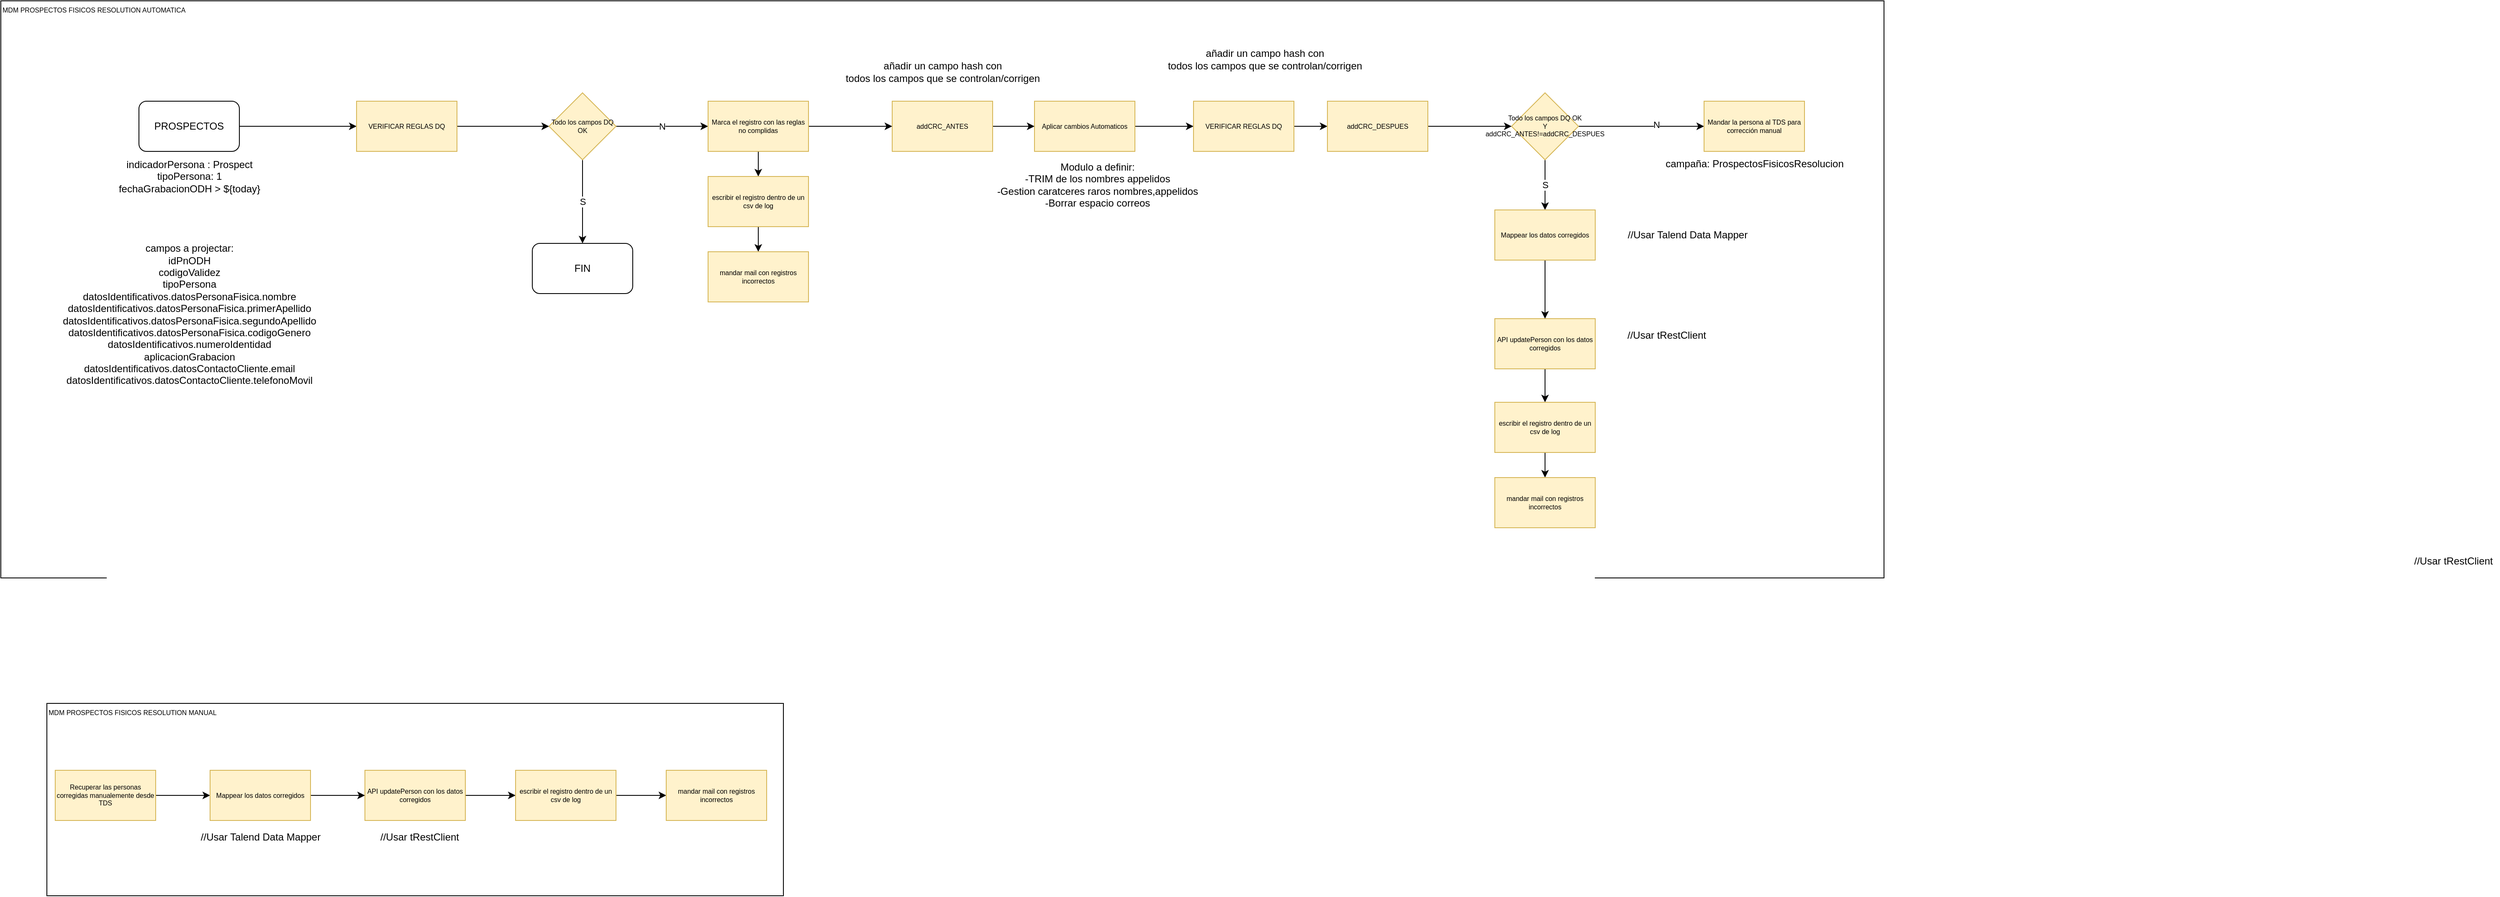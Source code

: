 <mxfile version="15.4.0" type="github" pages="4"><diagram id="IXSOVjMTE_YPoDqijHiB" name="MDM_PROSPECTOS_FISICOS_RESOLUTION"><mxGraphModel dx="1609" dy="1580" grid="1" gridSize="10" guides="1" tooltips="1" connect="1" arrows="1" fold="1" page="1" pageScale="1" pageWidth="827" pageHeight="1169" math="0" shadow="0"><root><mxCell id="N6D3VxInhKjDF4RK35B2-0"/><mxCell id="N6D3VxInhKjDF4RK35B2-1" parent="N6D3VxInhKjDF4RK35B2-0"/><mxCell id="5SXPaweV5nUDn9tTxkkN-16" value="MDM PROSPECTOS FISICOS RESOLUTION AUTOMATICA" style="rounded=0;whiteSpace=wrap;html=1;fontSize=8;align=left;verticalAlign=top;container=1;" parent="N6D3VxInhKjDF4RK35B2-1" vertex="1"><mxGeometry x="-615" y="-380" width="2250" height="690" as="geometry"/></mxCell><mxCell id="Kd91Xrv85qqO7_TNA4I5-3" style="edgeStyle=orthogonalEdgeStyle;rounded=0;orthogonalLoop=1;jettySize=auto;html=1;" parent="N6D3VxInhKjDF4RK35B2-1" source="5SXPaweV5nUDn9tTxkkN-0" target="5SXPaweV5nUDn9tTxkkN-5" edge="1"><mxGeometry relative="1" as="geometry"/></mxCell><mxCell id="5SXPaweV5nUDn9tTxkkN-0" value="PROSPECTOS" style="rounded=1;whiteSpace=wrap;html=1;" parent="N6D3VxInhKjDF4RK35B2-1" vertex="1"><mxGeometry x="-450" y="-260" width="120" height="60" as="geometry"/></mxCell><mxCell id="Kd91Xrv85qqO7_TNA4I5-7" value="N" style="edgeStyle=orthogonalEdgeStyle;rounded=0;orthogonalLoop=1;jettySize=auto;html=1;" parent="N6D3VxInhKjDF4RK35B2-1" source="5SXPaweV5nUDn9tTxkkN-1" target="TLmeV_ma4Y9DImUPyMtI-0" edge="1"><mxGeometry relative="1" as="geometry"/></mxCell><mxCell id="7bdWI7hFp1tPUaP1uvjq-3" value="S" style="edgeStyle=orthogonalEdgeStyle;rounded=0;orthogonalLoop=1;jettySize=auto;html=1;entryX=0.5;entryY=0;entryDx=0;entryDy=0;" parent="N6D3VxInhKjDF4RK35B2-1" source="5SXPaweV5nUDn9tTxkkN-1" target="7bdWI7hFp1tPUaP1uvjq-2" edge="1"><mxGeometry relative="1" as="geometry"/></mxCell><mxCell id="5SXPaweV5nUDn9tTxkkN-1" value="Todo los campos DQ OK" style="rhombus;whiteSpace=wrap;html=1;fontSize=8;fillColor=#fff2cc;strokeColor=#d6b656;" parent="N6D3VxInhKjDF4RK35B2-1" vertex="1"><mxGeometry x="40" y="-270" width="80" height="80" as="geometry"/></mxCell><mxCell id="Kd91Xrv85qqO7_TNA4I5-6" style="edgeStyle=orthogonalEdgeStyle;rounded=0;orthogonalLoop=1;jettySize=auto;html=1;" parent="N6D3VxInhKjDF4RK35B2-1" source="5SXPaweV5nUDn9tTxkkN-5" target="5SXPaweV5nUDn9tTxkkN-1" edge="1"><mxGeometry relative="1" as="geometry"/></mxCell><mxCell id="5SXPaweV5nUDn9tTxkkN-5" value="VERIFICAR REGLAS DQ" style="rounded=0;whiteSpace=wrap;html=1;fontSize=8;fillColor=#fff2cc;strokeColor=#d6b656;" parent="N6D3VxInhKjDF4RK35B2-1" vertex="1"><mxGeometry x="-190" y="-260" width="120" height="60" as="geometry"/></mxCell><mxCell id="7bdWI7hFp1tPUaP1uvjq-10" style="edgeStyle=orthogonalEdgeStyle;rounded=0;orthogonalLoop=1;jettySize=auto;html=1;" parent="N6D3VxInhKjDF4RK35B2-1" source="5SXPaweV5nUDn9tTxkkN-9" target="7bdWI7hFp1tPUaP1uvjq-5" edge="1"><mxGeometry relative="1" as="geometry"/></mxCell><mxCell id="5SXPaweV5nUDn9tTxkkN-9" value="Aplicar cambios Automaticos" style="rounded=0;whiteSpace=wrap;html=1;fontSize=8;fillColor=#fff2cc;strokeColor=#d6b656;" parent="N6D3VxInhKjDF4RK35B2-1" vertex="1"><mxGeometry x="620" y="-260" width="120" height="60" as="geometry"/></mxCell><mxCell id="Kd91Xrv85qqO7_TNA4I5-5" style="edgeStyle=orthogonalEdgeStyle;rounded=0;orthogonalLoop=1;jettySize=auto;html=1;entryX=0;entryY=0.5;entryDx=0;entryDy=0;" parent="N6D3VxInhKjDF4RK35B2-1" source="cPFC1PdQhsd8ZY0BR_sQ-1" target="5SXPaweV5nUDn9tTxkkN-9" edge="1"><mxGeometry relative="1" as="geometry"/></mxCell><mxCell id="cPFC1PdQhsd8ZY0BR_sQ-1" value="addCRC_ANTES" style="rounded=0;whiteSpace=wrap;html=1;fontSize=8;fillColor=#fff2cc;strokeColor=#d6b656;" parent="N6D3VxInhKjDF4RK35B2-1" vertex="1"><mxGeometry x="450" y="-260" width="120" height="60" as="geometry"/></mxCell><mxCell id="E5L78GECL7zKdzLJB52X-3" value="añadir un campo hash con &lt;br&gt;todos los campos que se controlan/corrigen" style="text;html=1;resizable=0;autosize=1;align=center;verticalAlign=middle;points=[];fillColor=none;strokeColor=none;rounded=0;" parent="N6D3VxInhKjDF4RK35B2-1" vertex="1"><mxGeometry x="385" y="-310" width="250" height="30" as="geometry"/></mxCell><mxCell id="7bdWI7hFp1tPUaP1uvjq-2" value="FIN" style="rounded=1;whiteSpace=wrap;html=1;" parent="N6D3VxInhKjDF4RK35B2-1" vertex="1"><mxGeometry x="20" y="-90" width="120" height="60" as="geometry"/></mxCell><mxCell id="7bdWI7hFp1tPUaP1uvjq-19" style="edgeStyle=orthogonalEdgeStyle;rounded=0;orthogonalLoop=1;jettySize=auto;html=1;entryX=0;entryY=0.5;entryDx=0;entryDy=0;" parent="N6D3VxInhKjDF4RK35B2-1" source="7bdWI7hFp1tPUaP1uvjq-4" target="7bdWI7hFp1tPUaP1uvjq-18" edge="1"><mxGeometry relative="1" as="geometry"/></mxCell><mxCell id="3gZUd_WtBZJvI-j1wX5a-2" value="N&lt;br&gt;" style="edgeLabel;html=1;align=center;verticalAlign=middle;resizable=0;points=[];" parent="7bdWI7hFp1tPUaP1uvjq-19" vertex="1" connectable="0"><mxGeometry x="0.24" y="2" relative="1" as="geometry"><mxPoint as="offset"/></mxGeometry></mxCell><mxCell id="dBlUjTMuX_Pjru3MjkzY-1" value="S" style="edgeStyle=orthogonalEdgeStyle;rounded=0;orthogonalLoop=1;jettySize=auto;html=1;" parent="N6D3VxInhKjDF4RK35B2-1" source="7bdWI7hFp1tPUaP1uvjq-4" target="dBlUjTMuX_Pjru3MjkzY-0" edge="1"><mxGeometry relative="1" as="geometry"/></mxCell><mxCell id="7bdWI7hFp1tPUaP1uvjq-4" value="Todo los campos DQ OK&lt;br&gt;Y&lt;br&gt;addCRC_ANTES!=addCRC_DESPUES" style="rhombus;whiteSpace=wrap;html=1;fontSize=8;fillColor=#fff2cc;strokeColor=#d6b656;" parent="N6D3VxInhKjDF4RK35B2-1" vertex="1"><mxGeometry x="1190" y="-270" width="80" height="80" as="geometry"/></mxCell><mxCell id="7bdWI7hFp1tPUaP1uvjq-11" style="edgeStyle=orthogonalEdgeStyle;rounded=0;orthogonalLoop=1;jettySize=auto;html=1;entryX=0;entryY=0.5;entryDx=0;entryDy=0;" parent="N6D3VxInhKjDF4RK35B2-1" source="7bdWI7hFp1tPUaP1uvjq-5" target="7bdWI7hFp1tPUaP1uvjq-7" edge="1"><mxGeometry relative="1" as="geometry"/></mxCell><mxCell id="7bdWI7hFp1tPUaP1uvjq-5" value="VERIFICAR REGLAS DQ" style="rounded=0;whiteSpace=wrap;html=1;fontSize=8;fillColor=#fff2cc;strokeColor=#d6b656;" parent="N6D3VxInhKjDF4RK35B2-1" vertex="1"><mxGeometry x="810" y="-260" width="120" height="60" as="geometry"/></mxCell><mxCell id="7bdWI7hFp1tPUaP1uvjq-12" style="edgeStyle=orthogonalEdgeStyle;rounded=0;orthogonalLoop=1;jettySize=auto;html=1;entryX=0;entryY=0.5;entryDx=0;entryDy=0;" parent="N6D3VxInhKjDF4RK35B2-1" source="7bdWI7hFp1tPUaP1uvjq-7" target="7bdWI7hFp1tPUaP1uvjq-4" edge="1"><mxGeometry relative="1" as="geometry"/></mxCell><mxCell id="7bdWI7hFp1tPUaP1uvjq-7" value="addCRC_DESPUES" style="rounded=0;whiteSpace=wrap;html=1;fontSize=8;fillColor=#fff2cc;strokeColor=#d6b656;" parent="N6D3VxInhKjDF4RK35B2-1" vertex="1"><mxGeometry x="970" y="-260" width="120" height="60" as="geometry"/></mxCell><mxCell id="TLmeV_ma4Y9DImUPyMtI-12" style="edgeStyle=orthogonalEdgeStyle;rounded=0;orthogonalLoop=1;jettySize=auto;html=1;entryX=0.5;entryY=0;entryDx=0;entryDy=0;" parent="N6D3VxInhKjDF4RK35B2-1" source="7bdWI7hFp1tPUaP1uvjq-16" target="TLmeV_ma4Y9DImUPyMtI-10" edge="1"><mxGeometry relative="1" as="geometry"/></mxCell><mxCell id="7bdWI7hFp1tPUaP1uvjq-16" value="API updatePerson con los datos corregidos" style="rounded=0;whiteSpace=wrap;html=1;fontSize=8;fillColor=#fff2cc;strokeColor=#d6b656;" parent="N6D3VxInhKjDF4RK35B2-1" vertex="1"><mxGeometry x="1170" width="120" height="60" as="geometry"/></mxCell><mxCell id="7bdWI7hFp1tPUaP1uvjq-18" value="Mandar la persona al TDS para corrección manual" style="rounded=0;whiteSpace=wrap;html=1;fontSize=8;fillColor=#fff2cc;strokeColor=#d6b656;" parent="N6D3VxInhKjDF4RK35B2-1" vertex="1"><mxGeometry x="1420" y="-260" width="120" height="60" as="geometry"/></mxCell><mxCell id="7bdWI7hFp1tPUaP1uvjq-20" style="edgeStyle=orthogonalEdgeStyle;rounded=0;orthogonalLoop=1;jettySize=auto;html=1;exitX=0.5;exitY=1;exitDx=0;exitDy=0;" parent="N6D3VxInhKjDF4RK35B2-1" source="7bdWI7hFp1tPUaP1uvjq-18" target="7bdWI7hFp1tPUaP1uvjq-18" edge="1"><mxGeometry relative="1" as="geometry"/></mxCell><mxCell id="7bdWI7hFp1tPUaP1uvjq-21" value="campos a projectar:&lt;br&gt;idPnODH&lt;br&gt;codigoValidez&lt;br&gt;tipoPersona&lt;br&gt;datosIdentificativos.datosPersonaFisica.nombre&lt;br&gt;datosIdentificativos.datosPersonaFisica.primerApellido&lt;br&gt;datosIdentificativos.datosPersonaFisica.segundoApellido&lt;br&gt;datosIdentificativos.datosPersonaFisica.codigoGenero&lt;br&gt;datosIdentificativos.numeroIdentidad&lt;br&gt;aplicacionGrabacion&lt;br&gt;datosIdentificativos.datosContactoCliente.email&lt;br&gt;datosIdentificativos.datosContactoCliente.telefonoMovil&lt;br&gt;" style="text;html=1;resizable=0;autosize=1;align=center;verticalAlign=middle;points=[];fillColor=none;strokeColor=none;rounded=0;" parent="N6D3VxInhKjDF4RK35B2-1" vertex="1"><mxGeometry x="-550" y="-90" width="320" height="170" as="geometry"/></mxCell><mxCell id="3gZUd_WtBZJvI-j1wX5a-0" value="añadir un campo hash con &lt;br&gt;todos los campos que se controlan/corrigen" style="text;html=1;resizable=0;autosize=1;align=center;verticalAlign=middle;points=[];fillColor=none;strokeColor=none;rounded=0;" parent="N6D3VxInhKjDF4RK35B2-1" vertex="1"><mxGeometry x="770" y="-325" width="250" height="30" as="geometry"/></mxCell><mxCell id="viKbyDzMR7V0aKBcqqSP-1" value="MDM PROSPECTOS FISICOS RESOLUTION MANUAL" style="rounded=0;whiteSpace=wrap;html=1;fontSize=8;align=left;verticalAlign=top;" parent="N6D3VxInhKjDF4RK35B2-1" vertex="1"><mxGeometry x="-560" y="460" width="880" height="230" as="geometry"/></mxCell><mxCell id="dIpDbuyOPx0jBaVzItwe-4" style="edgeStyle=orthogonalEdgeStyle;rounded=0;orthogonalLoop=1;jettySize=auto;html=1;entryX=0;entryY=0.5;entryDx=0;entryDy=0;" parent="N6D3VxInhKjDF4RK35B2-1" source="viKbyDzMR7V0aKBcqqSP-2" target="dIpDbuyOPx0jBaVzItwe-3" edge="1"><mxGeometry relative="1" as="geometry"/></mxCell><mxCell id="viKbyDzMR7V0aKBcqqSP-2" value="Recuperar las personas corregidas manualemente desde TDS" style="rounded=0;whiteSpace=wrap;html=1;fontSize=8;fillColor=#fff2cc;strokeColor=#d6b656;" parent="N6D3VxInhKjDF4RK35B2-1" vertex="1"><mxGeometry x="-550" y="540" width="120" height="60" as="geometry"/></mxCell><mxCell id="TLmeV_ma4Y9DImUPyMtI-16" style="edgeStyle=orthogonalEdgeStyle;rounded=0;orthogonalLoop=1;jettySize=auto;html=1;entryX=0;entryY=0.5;entryDx=0;entryDy=0;" parent="N6D3VxInhKjDF4RK35B2-1" source="viKbyDzMR7V0aKBcqqSP-5" target="TLmeV_ma4Y9DImUPyMtI-14" edge="1"><mxGeometry relative="1" as="geometry"/></mxCell><mxCell id="viKbyDzMR7V0aKBcqqSP-5" value="API updatePerson con los datos corregidos" style="rounded=0;whiteSpace=wrap;html=1;fontSize=8;fillColor=#fff2cc;strokeColor=#d6b656;" parent="N6D3VxInhKjDF4RK35B2-1" vertex="1"><mxGeometry x="-180" y="540" width="120" height="60" as="geometry"/></mxCell><mxCell id="dIpDbuyOPx0jBaVzItwe-5" style="edgeStyle=orthogonalEdgeStyle;rounded=0;orthogonalLoop=1;jettySize=auto;html=1;" parent="N6D3VxInhKjDF4RK35B2-1" source="dIpDbuyOPx0jBaVzItwe-3" target="viKbyDzMR7V0aKBcqqSP-5" edge="1"><mxGeometry relative="1" as="geometry"/></mxCell><mxCell id="dIpDbuyOPx0jBaVzItwe-3" value="Mappear los datos corregidos" style="rounded=0;whiteSpace=wrap;html=1;fontSize=8;fillColor=#fff2cc;strokeColor=#d6b656;" parent="N6D3VxInhKjDF4RK35B2-1" vertex="1"><mxGeometry x="-365" y="540" width="120" height="60" as="geometry"/></mxCell><mxCell id="dBlUjTMuX_Pjru3MjkzY-2" style="edgeStyle=orthogonalEdgeStyle;rounded=0;orthogonalLoop=1;jettySize=auto;html=1;" parent="N6D3VxInhKjDF4RK35B2-1" source="dBlUjTMuX_Pjru3MjkzY-0" target="7bdWI7hFp1tPUaP1uvjq-16" edge="1"><mxGeometry relative="1" as="geometry"/></mxCell><mxCell id="dBlUjTMuX_Pjru3MjkzY-0" value="Mappear los datos corregidos" style="rounded=0;whiteSpace=wrap;html=1;fontSize=8;fillColor=#fff2cc;strokeColor=#d6b656;" parent="N6D3VxInhKjDF4RK35B2-1" vertex="1"><mxGeometry x="1170" y="-130" width="120" height="60" as="geometry"/></mxCell><mxCell id="dBlUjTMuX_Pjru3MjkzY-4" value="//Usar Talend Data Mapper" style="text;html=1;resizable=0;autosize=1;align=center;verticalAlign=middle;points=[];fillColor=none;strokeColor=none;rounded=0;" parent="N6D3VxInhKjDF4RK35B2-1" vertex="1"><mxGeometry x="1320" y="-110" width="160" height="20" as="geometry"/></mxCell><mxCell id="dBlUjTMuX_Pjru3MjkzY-5" value="//Usar tRestClient" style="text;html=1;resizable=0;autosize=1;align=center;verticalAlign=middle;points=[];fillColor=none;strokeColor=none;rounded=0;" parent="N6D3VxInhKjDF4RK35B2-1" vertex="1"><mxGeometry x="1320" y="10" width="110" height="20" as="geometry"/></mxCell><mxCell id="dBlUjTMuX_Pjru3MjkzY-6" value="//Usar Talend Data Mapper" style="text;html=1;resizable=0;autosize=1;align=center;verticalAlign=middle;points=[];fillColor=none;strokeColor=none;rounded=0;" parent="N6D3VxInhKjDF4RK35B2-1" vertex="1"><mxGeometry x="-385" y="610" width="160" height="20" as="geometry"/></mxCell><mxCell id="dBlUjTMuX_Pjru3MjkzY-7" value="//Usar tRestClient" style="text;html=1;resizable=0;autosize=1;align=center;verticalAlign=middle;points=[];fillColor=none;strokeColor=none;rounded=0;" parent="N6D3VxInhKjDF4RK35B2-1" vertex="1"><mxGeometry x="-170" y="610" width="110" height="20" as="geometry"/></mxCell><mxCell id="ExUmL3hqJjcXv1aCyWFo-0" value="indicadorPersona&amp;nbsp;: Prospect&lt;br&gt;tipoPersona: 1&lt;br&gt;fechaGrabacionODH &amp;gt; ${today}" style="text;html=1;resizable=0;autosize=1;align=center;verticalAlign=middle;points=[];fillColor=none;strokeColor=none;rounded=0;" parent="N6D3VxInhKjDF4RK35B2-1" vertex="1"><mxGeometry x="-480" y="-195" width="180" height="50" as="geometry"/></mxCell><mxCell id="L0ZA2nJTBuuxzZAEMN4r-0" value="campaña: ProspectosFisicosResolucion" style="text;html=1;resizable=0;autosize=1;align=center;verticalAlign=middle;points=[];fillColor=none;strokeColor=none;rounded=0;" parent="N6D3VxInhKjDF4RK35B2-1" vertex="1"><mxGeometry x="1365" y="-195" width="230" height="20" as="geometry"/></mxCell><mxCell id="TLmeV_ma4Y9DImUPyMtI-1" style="edgeStyle=orthogonalEdgeStyle;rounded=0;orthogonalLoop=1;jettySize=auto;html=1;entryX=0;entryY=0.5;entryDx=0;entryDy=0;" parent="N6D3VxInhKjDF4RK35B2-1" source="TLmeV_ma4Y9DImUPyMtI-0" target="cPFC1PdQhsd8ZY0BR_sQ-1" edge="1"><mxGeometry relative="1" as="geometry"/></mxCell><mxCell id="TLmeV_ma4Y9DImUPyMtI-3" style="edgeStyle=orthogonalEdgeStyle;rounded=0;orthogonalLoop=1;jettySize=auto;html=1;entryX=0.5;entryY=0;entryDx=0;entryDy=0;" parent="N6D3VxInhKjDF4RK35B2-1" source="TLmeV_ma4Y9DImUPyMtI-0" target="TLmeV_ma4Y9DImUPyMtI-2" edge="1"><mxGeometry relative="1" as="geometry"/></mxCell><mxCell id="TLmeV_ma4Y9DImUPyMtI-0" value="Marca el registro con las reglas no complidas" style="rounded=0;whiteSpace=wrap;html=1;fontSize=8;fillColor=#fff2cc;strokeColor=#d6b656;" parent="N6D3VxInhKjDF4RK35B2-1" vertex="1"><mxGeometry x="230" y="-260" width="120" height="60" as="geometry"/></mxCell><mxCell id="TLmeV_ma4Y9DImUPyMtI-5" style="edgeStyle=orthogonalEdgeStyle;rounded=0;orthogonalLoop=1;jettySize=auto;html=1;entryX=0.5;entryY=0;entryDx=0;entryDy=0;" parent="N6D3VxInhKjDF4RK35B2-1" source="TLmeV_ma4Y9DImUPyMtI-2" target="TLmeV_ma4Y9DImUPyMtI-4" edge="1"><mxGeometry relative="1" as="geometry"/></mxCell><mxCell id="TLmeV_ma4Y9DImUPyMtI-2" value="escribir el registro dentro de un csv de log" style="rounded=0;whiteSpace=wrap;html=1;fontSize=8;fillColor=#fff2cc;strokeColor=#d6b656;" parent="N6D3VxInhKjDF4RK35B2-1" vertex="1"><mxGeometry x="230" y="-170" width="120" height="60" as="geometry"/></mxCell><mxCell id="TLmeV_ma4Y9DImUPyMtI-4" value="mandar mail con registros incorrectos" style="rounded=0;whiteSpace=wrap;html=1;fontSize=8;fillColor=#fff2cc;strokeColor=#d6b656;" parent="N6D3VxInhKjDF4RK35B2-1" vertex="1"><mxGeometry x="230" y="-80" width="120" height="60" as="geometry"/></mxCell><mxCell id="TLmeV_ma4Y9DImUPyMtI-6" value="Modulo a definir:&lt;br&gt;-TRIM de los nombres appelidos&lt;br&gt;-Gestion caratceres raros nombres,appelidos&lt;br&gt;-Borrar espacio correos" style="text;html=1;resizable=0;autosize=1;align=center;verticalAlign=middle;points=[];fillColor=none;strokeColor=none;rounded=0;" parent="N6D3VxInhKjDF4RK35B2-1" vertex="1"><mxGeometry x="565" y="-190" width="260" height="60" as="geometry"/></mxCell><mxCell id="TLmeV_ma4Y9DImUPyMtI-9" value="//Usar tRestClient" style="text;html=1;resizable=0;autosize=1;align=center;verticalAlign=middle;points=[];fillColor=none;strokeColor=none;rounded=0;" parent="N6D3VxInhKjDF4RK35B2-1" vertex="1"><mxGeometry x="2260" y="280" width="110" height="20" as="geometry"/></mxCell><mxCell id="TLmeV_ma4Y9DImUPyMtI-13" value="" style="edgeStyle=orthogonalEdgeStyle;rounded=0;orthogonalLoop=1;jettySize=auto;html=1;" parent="N6D3VxInhKjDF4RK35B2-1" source="TLmeV_ma4Y9DImUPyMtI-10" target="TLmeV_ma4Y9DImUPyMtI-11" edge="1"><mxGeometry relative="1" as="geometry"/></mxCell><mxCell id="TLmeV_ma4Y9DImUPyMtI-10" value="escribir el registro dentro de un csv de log" style="rounded=0;whiteSpace=wrap;html=1;fontSize=8;fillColor=#fff2cc;strokeColor=#d6b656;" parent="N6D3VxInhKjDF4RK35B2-1" vertex="1"><mxGeometry x="1170" y="100" width="120" height="60" as="geometry"/></mxCell><mxCell id="TLmeV_ma4Y9DImUPyMtI-11" value="mandar mail con registros incorrectos" style="rounded=0;whiteSpace=wrap;html=1;fontSize=8;fillColor=#fff2cc;strokeColor=#d6b656;" parent="N6D3VxInhKjDF4RK35B2-1" vertex="1"><mxGeometry x="1170" y="190" width="120" height="60" as="geometry"/></mxCell><mxCell id="TLmeV_ma4Y9DImUPyMtI-17" style="edgeStyle=orthogonalEdgeStyle;rounded=0;orthogonalLoop=1;jettySize=auto;html=1;" parent="N6D3VxInhKjDF4RK35B2-1" source="TLmeV_ma4Y9DImUPyMtI-14" target="TLmeV_ma4Y9DImUPyMtI-15" edge="1"><mxGeometry relative="1" as="geometry"/></mxCell><mxCell id="TLmeV_ma4Y9DImUPyMtI-14" value="escribir el registro dentro de un csv de log" style="rounded=0;whiteSpace=wrap;html=1;fontSize=8;fillColor=#fff2cc;strokeColor=#d6b656;" parent="N6D3VxInhKjDF4RK35B2-1" vertex="1"><mxGeometry y="540" width="120" height="60" as="geometry"/></mxCell><mxCell id="TLmeV_ma4Y9DImUPyMtI-15" value="mandar mail con registros incorrectos" style="rounded=0;whiteSpace=wrap;html=1;fontSize=8;fillColor=#fff2cc;strokeColor=#d6b656;" parent="N6D3VxInhKjDF4RK35B2-1" vertex="1"><mxGeometry x="180" y="540" width="120" height="60" as="geometry"/></mxCell></root></mxGraphModel></diagram><diagram name="MDM_PROSPECTOS_JURIDICOS_RESOLUTION" id="Qvk3QzEDkyTniveMLD3s"><mxGraphModel dx="1609" dy="1580" grid="1" gridSize="10" guides="1" tooltips="1" connect="1" arrows="1" fold="1" page="1" pageScale="1" pageWidth="827" pageHeight="1169" math="0" shadow="0"><root><mxCell id="H3CtW9GNOkeXhSwJ5KN_-0"/><mxCell id="H3CtW9GNOkeXhSwJ5KN_-1" parent="H3CtW9GNOkeXhSwJ5KN_-0"/><mxCell id="H3CtW9GNOkeXhSwJ5KN_-2" value="MDM PROSPECTOS FISICOS RESOLUTION AUTOMATICA" style="rounded=0;whiteSpace=wrap;html=1;fontSize=8;align=left;verticalAlign=top;container=1;" vertex="1" parent="H3CtW9GNOkeXhSwJ5KN_-1"><mxGeometry x="-615" y="-380" width="2250" height="690" as="geometry"/></mxCell><mxCell id="H3CtW9GNOkeXhSwJ5KN_-3" style="edgeStyle=orthogonalEdgeStyle;rounded=0;orthogonalLoop=1;jettySize=auto;html=1;" edge="1" parent="H3CtW9GNOkeXhSwJ5KN_-1" source="H3CtW9GNOkeXhSwJ5KN_-4" target="H3CtW9GNOkeXhSwJ5KN_-9"><mxGeometry relative="1" as="geometry"/></mxCell><mxCell id="H3CtW9GNOkeXhSwJ5KN_-4" value="PROSPECTOS" style="rounded=1;whiteSpace=wrap;html=1;" vertex="1" parent="H3CtW9GNOkeXhSwJ5KN_-1"><mxGeometry x="-450" y="-260" width="120" height="60" as="geometry"/></mxCell><mxCell id="H3CtW9GNOkeXhSwJ5KN_-5" value="N" style="edgeStyle=orthogonalEdgeStyle;rounded=0;orthogonalLoop=1;jettySize=auto;html=1;" edge="1" parent="H3CtW9GNOkeXhSwJ5KN_-1" source="H3CtW9GNOkeXhSwJ5KN_-7" target="H3CtW9GNOkeXhSwJ5KN_-47"><mxGeometry relative="1" as="geometry"/></mxCell><mxCell id="H3CtW9GNOkeXhSwJ5KN_-6" value="S" style="edgeStyle=orthogonalEdgeStyle;rounded=0;orthogonalLoop=1;jettySize=auto;html=1;entryX=0.5;entryY=0;entryDx=0;entryDy=0;" edge="1" parent="H3CtW9GNOkeXhSwJ5KN_-1" source="H3CtW9GNOkeXhSwJ5KN_-7" target="H3CtW9GNOkeXhSwJ5KN_-15"><mxGeometry relative="1" as="geometry"/></mxCell><mxCell id="H3CtW9GNOkeXhSwJ5KN_-7" value="Todo los campos DQ OK" style="rhombus;whiteSpace=wrap;html=1;fontSize=8;fillColor=#fff2cc;strokeColor=#d6b656;" vertex="1" parent="H3CtW9GNOkeXhSwJ5KN_-1"><mxGeometry x="40" y="-270" width="80" height="80" as="geometry"/></mxCell><mxCell id="H3CtW9GNOkeXhSwJ5KN_-8" style="edgeStyle=orthogonalEdgeStyle;rounded=0;orthogonalLoop=1;jettySize=auto;html=1;" edge="1" parent="H3CtW9GNOkeXhSwJ5KN_-1" source="H3CtW9GNOkeXhSwJ5KN_-9" target="H3CtW9GNOkeXhSwJ5KN_-7"><mxGeometry relative="1" as="geometry"/></mxCell><mxCell id="H3CtW9GNOkeXhSwJ5KN_-9" value="VERIFICAR REGLAS DQ" style="rounded=0;whiteSpace=wrap;html=1;fontSize=8;fillColor=#fff2cc;strokeColor=#d6b656;" vertex="1" parent="H3CtW9GNOkeXhSwJ5KN_-1"><mxGeometry x="-190" y="-260" width="120" height="60" as="geometry"/></mxCell><mxCell id="H3CtW9GNOkeXhSwJ5KN_-10" style="edgeStyle=orthogonalEdgeStyle;rounded=0;orthogonalLoop=1;jettySize=auto;html=1;" edge="1" parent="H3CtW9GNOkeXhSwJ5KN_-1" source="H3CtW9GNOkeXhSwJ5KN_-11" target="H3CtW9GNOkeXhSwJ5KN_-21"><mxGeometry relative="1" as="geometry"/></mxCell><mxCell id="H3CtW9GNOkeXhSwJ5KN_-11" value="Aplicar cambios Automaticos" style="rounded=0;whiteSpace=wrap;html=1;fontSize=8;fillColor=#fff2cc;strokeColor=#d6b656;" vertex="1" parent="H3CtW9GNOkeXhSwJ5KN_-1"><mxGeometry x="620" y="-260" width="120" height="60" as="geometry"/></mxCell><mxCell id="H3CtW9GNOkeXhSwJ5KN_-12" style="edgeStyle=orthogonalEdgeStyle;rounded=0;orthogonalLoop=1;jettySize=auto;html=1;entryX=0;entryY=0.5;entryDx=0;entryDy=0;" edge="1" parent="H3CtW9GNOkeXhSwJ5KN_-1" source="H3CtW9GNOkeXhSwJ5KN_-13" target="H3CtW9GNOkeXhSwJ5KN_-11"><mxGeometry relative="1" as="geometry"/></mxCell><mxCell id="H3CtW9GNOkeXhSwJ5KN_-13" value="addCRC_ANTES" style="rounded=0;whiteSpace=wrap;html=1;fontSize=8;fillColor=#fff2cc;strokeColor=#d6b656;" vertex="1" parent="H3CtW9GNOkeXhSwJ5KN_-1"><mxGeometry x="450" y="-260" width="120" height="60" as="geometry"/></mxCell><mxCell id="H3CtW9GNOkeXhSwJ5KN_-14" value="añadir un campo hash con &lt;br&gt;todos los campos que se controlan/corrigen" style="text;html=1;resizable=0;autosize=1;align=center;verticalAlign=middle;points=[];fillColor=none;strokeColor=none;rounded=0;" vertex="1" parent="H3CtW9GNOkeXhSwJ5KN_-1"><mxGeometry x="385" y="-310" width="250" height="30" as="geometry"/></mxCell><mxCell id="H3CtW9GNOkeXhSwJ5KN_-15" value="FIN" style="rounded=1;whiteSpace=wrap;html=1;" vertex="1" parent="H3CtW9GNOkeXhSwJ5KN_-1"><mxGeometry x="20" y="-90" width="120" height="60" as="geometry"/></mxCell><mxCell id="H3CtW9GNOkeXhSwJ5KN_-16" style="edgeStyle=orthogonalEdgeStyle;rounded=0;orthogonalLoop=1;jettySize=auto;html=1;entryX=0;entryY=0.5;entryDx=0;entryDy=0;" edge="1" parent="H3CtW9GNOkeXhSwJ5KN_-1" source="H3CtW9GNOkeXhSwJ5KN_-19" target="H3CtW9GNOkeXhSwJ5KN_-26"><mxGeometry relative="1" as="geometry"/></mxCell><mxCell id="H3CtW9GNOkeXhSwJ5KN_-17" value="N&lt;br&gt;" style="edgeLabel;html=1;align=center;verticalAlign=middle;resizable=0;points=[];" vertex="1" connectable="0" parent="H3CtW9GNOkeXhSwJ5KN_-16"><mxGeometry x="0.24" y="2" relative="1" as="geometry"><mxPoint as="offset"/></mxGeometry></mxCell><mxCell id="H3CtW9GNOkeXhSwJ5KN_-18" value="S" style="edgeStyle=orthogonalEdgeStyle;rounded=0;orthogonalLoop=1;jettySize=auto;html=1;" edge="1" parent="H3CtW9GNOkeXhSwJ5KN_-1" source="H3CtW9GNOkeXhSwJ5KN_-19" target="H3CtW9GNOkeXhSwJ5KN_-38"><mxGeometry relative="1" as="geometry"/></mxCell><mxCell id="H3CtW9GNOkeXhSwJ5KN_-19" value="Todo los campos DQ OK&lt;br&gt;Y&lt;br&gt;addCRC_ANTES!=addCRC_DESPUES" style="rhombus;whiteSpace=wrap;html=1;fontSize=8;fillColor=#fff2cc;strokeColor=#d6b656;" vertex="1" parent="H3CtW9GNOkeXhSwJ5KN_-1"><mxGeometry x="1190" y="-270" width="80" height="80" as="geometry"/></mxCell><mxCell id="H3CtW9GNOkeXhSwJ5KN_-20" style="edgeStyle=orthogonalEdgeStyle;rounded=0;orthogonalLoop=1;jettySize=auto;html=1;entryX=0;entryY=0.5;entryDx=0;entryDy=0;" edge="1" parent="H3CtW9GNOkeXhSwJ5KN_-1" source="H3CtW9GNOkeXhSwJ5KN_-21" target="H3CtW9GNOkeXhSwJ5KN_-23"><mxGeometry relative="1" as="geometry"/></mxCell><mxCell id="H3CtW9GNOkeXhSwJ5KN_-21" value="VERIFICAR REGLAS DQ" style="rounded=0;whiteSpace=wrap;html=1;fontSize=8;fillColor=#fff2cc;strokeColor=#d6b656;" vertex="1" parent="H3CtW9GNOkeXhSwJ5KN_-1"><mxGeometry x="810" y="-260" width="120" height="60" as="geometry"/></mxCell><mxCell id="H3CtW9GNOkeXhSwJ5KN_-22" style="edgeStyle=orthogonalEdgeStyle;rounded=0;orthogonalLoop=1;jettySize=auto;html=1;entryX=0;entryY=0.5;entryDx=0;entryDy=0;" edge="1" parent="H3CtW9GNOkeXhSwJ5KN_-1" source="H3CtW9GNOkeXhSwJ5KN_-23" target="H3CtW9GNOkeXhSwJ5KN_-19"><mxGeometry relative="1" as="geometry"/></mxCell><mxCell id="H3CtW9GNOkeXhSwJ5KN_-23" value="addCRC_DESPUES" style="rounded=0;whiteSpace=wrap;html=1;fontSize=8;fillColor=#fff2cc;strokeColor=#d6b656;" vertex="1" parent="H3CtW9GNOkeXhSwJ5KN_-1"><mxGeometry x="970" y="-260" width="120" height="60" as="geometry"/></mxCell><mxCell id="H3CtW9GNOkeXhSwJ5KN_-24" style="edgeStyle=orthogonalEdgeStyle;rounded=0;orthogonalLoop=1;jettySize=auto;html=1;entryX=0.5;entryY=0;entryDx=0;entryDy=0;" edge="1" parent="H3CtW9GNOkeXhSwJ5KN_-1" source="H3CtW9GNOkeXhSwJ5KN_-25" target="H3CtW9GNOkeXhSwJ5KN_-54"><mxGeometry relative="1" as="geometry"/></mxCell><mxCell id="H3CtW9GNOkeXhSwJ5KN_-25" value="API updatePerson con los datos corregidos" style="rounded=0;whiteSpace=wrap;html=1;fontSize=8;fillColor=#fff2cc;strokeColor=#d6b656;" vertex="1" parent="H3CtW9GNOkeXhSwJ5KN_-1"><mxGeometry x="1170" width="120" height="60" as="geometry"/></mxCell><mxCell id="H3CtW9GNOkeXhSwJ5KN_-26" value="Mandar la persona al TDS para corrección manual" style="rounded=0;whiteSpace=wrap;html=1;fontSize=8;fillColor=#fff2cc;strokeColor=#d6b656;" vertex="1" parent="H3CtW9GNOkeXhSwJ5KN_-1"><mxGeometry x="1420" y="-260" width="120" height="60" as="geometry"/></mxCell><mxCell id="H3CtW9GNOkeXhSwJ5KN_-27" style="edgeStyle=orthogonalEdgeStyle;rounded=0;orthogonalLoop=1;jettySize=auto;html=1;exitX=0.5;exitY=1;exitDx=0;exitDy=0;" edge="1" parent="H3CtW9GNOkeXhSwJ5KN_-1" source="H3CtW9GNOkeXhSwJ5KN_-26" target="H3CtW9GNOkeXhSwJ5KN_-26"><mxGeometry relative="1" as="geometry"/></mxCell><mxCell id="H3CtW9GNOkeXhSwJ5KN_-29" value="añadir un campo hash con &lt;br&gt;todos los campos que se controlan/corrigen" style="text;html=1;resizable=0;autosize=1;align=center;verticalAlign=middle;points=[];fillColor=none;strokeColor=none;rounded=0;" vertex="1" parent="H3CtW9GNOkeXhSwJ5KN_-1"><mxGeometry x="770" y="-325" width="250" height="30" as="geometry"/></mxCell><mxCell id="H3CtW9GNOkeXhSwJ5KN_-30" value="MDM PROSPECTOS FISICOS RESOLUTION MANUAL" style="rounded=0;whiteSpace=wrap;html=1;fontSize=8;align=left;verticalAlign=top;" vertex="1" parent="H3CtW9GNOkeXhSwJ5KN_-1"><mxGeometry x="-560" y="460" width="880" height="230" as="geometry"/></mxCell><mxCell id="H3CtW9GNOkeXhSwJ5KN_-31" style="edgeStyle=orthogonalEdgeStyle;rounded=0;orthogonalLoop=1;jettySize=auto;html=1;entryX=0;entryY=0.5;entryDx=0;entryDy=0;" edge="1" parent="H3CtW9GNOkeXhSwJ5KN_-1" source="H3CtW9GNOkeXhSwJ5KN_-32" target="H3CtW9GNOkeXhSwJ5KN_-36"><mxGeometry relative="1" as="geometry"/></mxCell><mxCell id="H3CtW9GNOkeXhSwJ5KN_-32" value="Recuperar las personas corregidas manualemente desde TDS" style="rounded=0;whiteSpace=wrap;html=1;fontSize=8;fillColor=#fff2cc;strokeColor=#d6b656;" vertex="1" parent="H3CtW9GNOkeXhSwJ5KN_-1"><mxGeometry x="-550" y="540" width="120" height="60" as="geometry"/></mxCell><mxCell id="H3CtW9GNOkeXhSwJ5KN_-33" style="edgeStyle=orthogonalEdgeStyle;rounded=0;orthogonalLoop=1;jettySize=auto;html=1;entryX=0;entryY=0.5;entryDx=0;entryDy=0;" edge="1" parent="H3CtW9GNOkeXhSwJ5KN_-1" source="H3CtW9GNOkeXhSwJ5KN_-34" target="H3CtW9GNOkeXhSwJ5KN_-57"><mxGeometry relative="1" as="geometry"/></mxCell><mxCell id="H3CtW9GNOkeXhSwJ5KN_-34" value="API updatePerson con los datos corregidos" style="rounded=0;whiteSpace=wrap;html=1;fontSize=8;fillColor=#fff2cc;strokeColor=#d6b656;" vertex="1" parent="H3CtW9GNOkeXhSwJ5KN_-1"><mxGeometry x="-180" y="540" width="120" height="60" as="geometry"/></mxCell><mxCell id="H3CtW9GNOkeXhSwJ5KN_-35" style="edgeStyle=orthogonalEdgeStyle;rounded=0;orthogonalLoop=1;jettySize=auto;html=1;" edge="1" parent="H3CtW9GNOkeXhSwJ5KN_-1" source="H3CtW9GNOkeXhSwJ5KN_-36" target="H3CtW9GNOkeXhSwJ5KN_-34"><mxGeometry relative="1" as="geometry"/></mxCell><mxCell id="H3CtW9GNOkeXhSwJ5KN_-36" value="Mappear los datos corregidos" style="rounded=0;whiteSpace=wrap;html=1;fontSize=8;fillColor=#fff2cc;strokeColor=#d6b656;" vertex="1" parent="H3CtW9GNOkeXhSwJ5KN_-1"><mxGeometry x="-365" y="540" width="120" height="60" as="geometry"/></mxCell><mxCell id="H3CtW9GNOkeXhSwJ5KN_-37" style="edgeStyle=orthogonalEdgeStyle;rounded=0;orthogonalLoop=1;jettySize=auto;html=1;" edge="1" parent="H3CtW9GNOkeXhSwJ5KN_-1" source="H3CtW9GNOkeXhSwJ5KN_-38" target="H3CtW9GNOkeXhSwJ5KN_-25"><mxGeometry relative="1" as="geometry"/></mxCell><mxCell id="H3CtW9GNOkeXhSwJ5KN_-38" value="Mappear los datos corregidos" style="rounded=0;whiteSpace=wrap;html=1;fontSize=8;fillColor=#fff2cc;strokeColor=#d6b656;" vertex="1" parent="H3CtW9GNOkeXhSwJ5KN_-1"><mxGeometry x="1170" y="-130" width="120" height="60" as="geometry"/></mxCell><mxCell id="H3CtW9GNOkeXhSwJ5KN_-39" value="//Usar Talend Data Mapper" style="text;html=1;resizable=0;autosize=1;align=center;verticalAlign=middle;points=[];fillColor=none;strokeColor=none;rounded=0;" vertex="1" parent="H3CtW9GNOkeXhSwJ5KN_-1"><mxGeometry x="1320" y="-110" width="160" height="20" as="geometry"/></mxCell><mxCell id="H3CtW9GNOkeXhSwJ5KN_-40" value="//Usar tRestClient" style="text;html=1;resizable=0;autosize=1;align=center;verticalAlign=middle;points=[];fillColor=none;strokeColor=none;rounded=0;" vertex="1" parent="H3CtW9GNOkeXhSwJ5KN_-1"><mxGeometry x="1320" y="10" width="110" height="20" as="geometry"/></mxCell><mxCell id="H3CtW9GNOkeXhSwJ5KN_-41" value="//Usar Talend Data Mapper" style="text;html=1;resizable=0;autosize=1;align=center;verticalAlign=middle;points=[];fillColor=none;strokeColor=none;rounded=0;" vertex="1" parent="H3CtW9GNOkeXhSwJ5KN_-1"><mxGeometry x="-385" y="610" width="160" height="20" as="geometry"/></mxCell><mxCell id="H3CtW9GNOkeXhSwJ5KN_-42" value="//Usar tRestClient" style="text;html=1;resizable=0;autosize=1;align=center;verticalAlign=middle;points=[];fillColor=none;strokeColor=none;rounded=0;" vertex="1" parent="H3CtW9GNOkeXhSwJ5KN_-1"><mxGeometry x="-170" y="610" width="110" height="20" as="geometry"/></mxCell><mxCell id="H3CtW9GNOkeXhSwJ5KN_-43" value="indicadorPersona&amp;nbsp;: Prospect&lt;br&gt;tipoPersona: 0&lt;br&gt;fechaGrabacionODH &amp;gt; ${today}" style="text;html=1;resizable=0;autosize=1;align=center;verticalAlign=middle;points=[];fillColor=none;strokeColor=none;rounded=0;" vertex="1" parent="H3CtW9GNOkeXhSwJ5KN_-1"><mxGeometry x="-480" y="-195" width="180" height="50" as="geometry"/></mxCell><mxCell id="H3CtW9GNOkeXhSwJ5KN_-44" value="campaña: ProspectosJuridicaResolucion" style="text;html=1;resizable=0;autosize=1;align=center;verticalAlign=middle;points=[];fillColor=none;strokeColor=none;rounded=0;" vertex="1" parent="H3CtW9GNOkeXhSwJ5KN_-1"><mxGeometry x="1365" y="-195" width="230" height="20" as="geometry"/></mxCell><mxCell id="H3CtW9GNOkeXhSwJ5KN_-45" style="edgeStyle=orthogonalEdgeStyle;rounded=0;orthogonalLoop=1;jettySize=auto;html=1;entryX=0;entryY=0.5;entryDx=0;entryDy=0;" edge="1" parent="H3CtW9GNOkeXhSwJ5KN_-1" source="H3CtW9GNOkeXhSwJ5KN_-47" target="H3CtW9GNOkeXhSwJ5KN_-13"><mxGeometry relative="1" as="geometry"/></mxCell><mxCell id="H3CtW9GNOkeXhSwJ5KN_-46" style="edgeStyle=orthogonalEdgeStyle;rounded=0;orthogonalLoop=1;jettySize=auto;html=1;entryX=0.5;entryY=0;entryDx=0;entryDy=0;" edge="1" parent="H3CtW9GNOkeXhSwJ5KN_-1" source="H3CtW9GNOkeXhSwJ5KN_-47" target="H3CtW9GNOkeXhSwJ5KN_-49"><mxGeometry relative="1" as="geometry"/></mxCell><mxCell id="H3CtW9GNOkeXhSwJ5KN_-47" value="Marca el registro con las reglas no complidas" style="rounded=0;whiteSpace=wrap;html=1;fontSize=8;fillColor=#fff2cc;strokeColor=#d6b656;" vertex="1" parent="H3CtW9GNOkeXhSwJ5KN_-1"><mxGeometry x="230" y="-260" width="120" height="60" as="geometry"/></mxCell><mxCell id="H3CtW9GNOkeXhSwJ5KN_-48" style="edgeStyle=orthogonalEdgeStyle;rounded=0;orthogonalLoop=1;jettySize=auto;html=1;entryX=0.5;entryY=0;entryDx=0;entryDy=0;" edge="1" parent="H3CtW9GNOkeXhSwJ5KN_-1" source="H3CtW9GNOkeXhSwJ5KN_-49" target="H3CtW9GNOkeXhSwJ5KN_-50"><mxGeometry relative="1" as="geometry"/></mxCell><mxCell id="H3CtW9GNOkeXhSwJ5KN_-49" value="escribir el registro dentro de un csv de log" style="rounded=0;whiteSpace=wrap;html=1;fontSize=8;fillColor=#fff2cc;strokeColor=#d6b656;" vertex="1" parent="H3CtW9GNOkeXhSwJ5KN_-1"><mxGeometry x="230" y="-170" width="120" height="60" as="geometry"/></mxCell><mxCell id="H3CtW9GNOkeXhSwJ5KN_-50" value="mandar mail con registros incorrectos" style="rounded=0;whiteSpace=wrap;html=1;fontSize=8;fillColor=#fff2cc;strokeColor=#d6b656;" vertex="1" parent="H3CtW9GNOkeXhSwJ5KN_-1"><mxGeometry x="230" y="-80" width="120" height="60" as="geometry"/></mxCell><mxCell id="H3CtW9GNOkeXhSwJ5KN_-51" value="Modulo a definir:&lt;br&gt;-TRIM de los nombres appelidos&lt;br&gt;-Gestion caratceres raros nombres,appelidos&lt;br&gt;-Borrar espacio correos" style="text;html=1;resizable=0;autosize=1;align=center;verticalAlign=middle;points=[];fillColor=none;strokeColor=none;rounded=0;" vertex="1" parent="H3CtW9GNOkeXhSwJ5KN_-1"><mxGeometry x="565" y="-190" width="260" height="60" as="geometry"/></mxCell><mxCell id="H3CtW9GNOkeXhSwJ5KN_-52" value="//Usar tRestClient" style="text;html=1;resizable=0;autosize=1;align=center;verticalAlign=middle;points=[];fillColor=none;strokeColor=none;rounded=0;" vertex="1" parent="H3CtW9GNOkeXhSwJ5KN_-1"><mxGeometry x="2260" y="280" width="110" height="20" as="geometry"/></mxCell><mxCell id="H3CtW9GNOkeXhSwJ5KN_-53" value="" style="edgeStyle=orthogonalEdgeStyle;rounded=0;orthogonalLoop=1;jettySize=auto;html=1;" edge="1" parent="H3CtW9GNOkeXhSwJ5KN_-1" source="H3CtW9GNOkeXhSwJ5KN_-54" target="H3CtW9GNOkeXhSwJ5KN_-55"><mxGeometry relative="1" as="geometry"/></mxCell><mxCell id="H3CtW9GNOkeXhSwJ5KN_-54" value="escribir el registro dentro de un csv de log" style="rounded=0;whiteSpace=wrap;html=1;fontSize=8;fillColor=#fff2cc;strokeColor=#d6b656;" vertex="1" parent="H3CtW9GNOkeXhSwJ5KN_-1"><mxGeometry x="1170" y="100" width="120" height="60" as="geometry"/></mxCell><mxCell id="H3CtW9GNOkeXhSwJ5KN_-55" value="mandar mail con registros incorrectos" style="rounded=0;whiteSpace=wrap;html=1;fontSize=8;fillColor=#fff2cc;strokeColor=#d6b656;" vertex="1" parent="H3CtW9GNOkeXhSwJ5KN_-1"><mxGeometry x="1170" y="190" width="120" height="60" as="geometry"/></mxCell><mxCell id="H3CtW9GNOkeXhSwJ5KN_-56" style="edgeStyle=orthogonalEdgeStyle;rounded=0;orthogonalLoop=1;jettySize=auto;html=1;" edge="1" parent="H3CtW9GNOkeXhSwJ5KN_-1" source="H3CtW9GNOkeXhSwJ5KN_-57" target="H3CtW9GNOkeXhSwJ5KN_-58"><mxGeometry relative="1" as="geometry"/></mxCell><mxCell id="H3CtW9GNOkeXhSwJ5KN_-57" value="escribir el registro dentro de un csv de log" style="rounded=0;whiteSpace=wrap;html=1;fontSize=8;fillColor=#fff2cc;strokeColor=#d6b656;" vertex="1" parent="H3CtW9GNOkeXhSwJ5KN_-1"><mxGeometry y="540" width="120" height="60" as="geometry"/></mxCell><mxCell id="H3CtW9GNOkeXhSwJ5KN_-58" value="mandar mail con registros incorrectos" style="rounded=0;whiteSpace=wrap;html=1;fontSize=8;fillColor=#fff2cc;strokeColor=#d6b656;" vertex="1" parent="H3CtW9GNOkeXhSwJ5KN_-1"><mxGeometry x="180" y="540" width="120" height="60" as="geometry"/></mxCell><mxCell id="rUGNUExdPQFMZP5SgYzG-0" value="campos a projectar:&lt;br&gt;idPnODH&lt;br&gt;codigoValidez&lt;br&gt;tipoPersona&lt;br&gt;datosIdentificativos.datosPersonaJuridica.razonsocial&lt;br&gt;datosIdentificativos.numeroIdentidad&lt;br&gt;aplicacionGrabacion&lt;br&gt;datosIdentificativos.datosContactoCliente.email&lt;br&gt;datosIdentificativos.datosContactoCliente.telefonoMovil" style="text;html=1;resizable=0;autosize=1;align=center;verticalAlign=middle;points=[];fillColor=none;strokeColor=none;rounded=0;" vertex="1" parent="H3CtW9GNOkeXhSwJ5KN_-1"><mxGeometry x="-545" y="-70" width="310" height="130" as="geometry"/></mxCell></root></mxGraphModel></diagram><diagram name="MDM_CLIENTES_FISICOS_RESOLUTION" id="Dm3XQ-D71w9TiNi-8Q2f"><mxGraphModel dx="1609" dy="1580" grid="1" gridSize="10" guides="1" tooltips="1" connect="1" arrows="1" fold="1" page="1" pageScale="1" pageWidth="827" pageHeight="1169" math="0" shadow="0"><root><mxCell id="hsbkeRTYOtjVJKc5d7au-0"/><mxCell id="hsbkeRTYOtjVJKc5d7au-1" parent="hsbkeRTYOtjVJKc5d7au-0"/><mxCell id="hsbkeRTYOtjVJKc5d7au-2" value="MDM CLIENTES FISICOS RESOLUTION AUTOMATICA" style="rounded=0;whiteSpace=wrap;html=1;fontSize=8;align=left;verticalAlign=top;container=1;" parent="hsbkeRTYOtjVJKc5d7au-1" vertex="1"><mxGeometry x="-780" y="-390" width="2250" height="690" as="geometry"/></mxCell><mxCell id="hsbkeRTYOtjVJKc5d7au-3" style="edgeStyle=orthogonalEdgeStyle;rounded=0;orthogonalLoop=1;jettySize=auto;html=1;" parent="hsbkeRTYOtjVJKc5d7au-1" source="hsbkeRTYOtjVJKc5d7au-4" target="hsbkeRTYOtjVJKc5d7au-9" edge="1"><mxGeometry relative="1" as="geometry"/></mxCell><mxCell id="hsbkeRTYOtjVJKc5d7au-4" value="Clientes" style="rounded=1;whiteSpace=wrap;html=1;" parent="hsbkeRTYOtjVJKc5d7au-1" vertex="1"><mxGeometry x="-450" y="-260" width="120" height="60" as="geometry"/></mxCell><mxCell id="hsbkeRTYOtjVJKc5d7au-5" value="N" style="edgeStyle=orthogonalEdgeStyle;rounded=0;orthogonalLoop=1;jettySize=auto;html=1;" parent="hsbkeRTYOtjVJKc5d7au-1" source="hsbkeRTYOtjVJKc5d7au-7" target="hsbkeRTYOtjVJKc5d7au-47" edge="1"><mxGeometry relative="1" as="geometry"/></mxCell><mxCell id="hsbkeRTYOtjVJKc5d7au-6" value="S" style="edgeStyle=orthogonalEdgeStyle;rounded=0;orthogonalLoop=1;jettySize=auto;html=1;entryX=0.5;entryY=0;entryDx=0;entryDy=0;" parent="hsbkeRTYOtjVJKc5d7au-1" source="hsbkeRTYOtjVJKc5d7au-7" target="hsbkeRTYOtjVJKc5d7au-15" edge="1"><mxGeometry relative="1" as="geometry"/></mxCell><mxCell id="hsbkeRTYOtjVJKc5d7au-7" value="Todo los campos DQ OK" style="rhombus;whiteSpace=wrap;html=1;fontSize=8;fillColor=#fff2cc;strokeColor=#d6b656;" parent="hsbkeRTYOtjVJKc5d7au-1" vertex="1"><mxGeometry x="40" y="-270" width="80" height="80" as="geometry"/></mxCell><mxCell id="hsbkeRTYOtjVJKc5d7au-8" style="edgeStyle=orthogonalEdgeStyle;rounded=0;orthogonalLoop=1;jettySize=auto;html=1;" parent="hsbkeRTYOtjVJKc5d7au-1" source="hsbkeRTYOtjVJKc5d7au-9" target="hsbkeRTYOtjVJKc5d7au-7" edge="1"><mxGeometry relative="1" as="geometry"/></mxCell><mxCell id="hsbkeRTYOtjVJKc5d7au-9" value="VERIFICAR REGLAS DQ" style="rounded=0;whiteSpace=wrap;html=1;fontSize=8;fillColor=#fff2cc;strokeColor=#d6b656;" parent="hsbkeRTYOtjVJKc5d7au-1" vertex="1"><mxGeometry x="-190" y="-260" width="120" height="60" as="geometry"/></mxCell><mxCell id="hsbkeRTYOtjVJKc5d7au-10" style="edgeStyle=orthogonalEdgeStyle;rounded=0;orthogonalLoop=1;jettySize=auto;html=1;" parent="hsbkeRTYOtjVJKc5d7au-1" source="hsbkeRTYOtjVJKc5d7au-11" target="hsbkeRTYOtjVJKc5d7au-21" edge="1"><mxGeometry relative="1" as="geometry"/></mxCell><mxCell id="hsbkeRTYOtjVJKc5d7au-11" value="Aplicar cambios Automaticos" style="rounded=0;whiteSpace=wrap;html=1;fontSize=8;fillColor=#fff2cc;strokeColor=#d6b656;" parent="hsbkeRTYOtjVJKc5d7au-1" vertex="1"><mxGeometry x="620" y="-260" width="120" height="60" as="geometry"/></mxCell><mxCell id="hsbkeRTYOtjVJKc5d7au-12" style="edgeStyle=orthogonalEdgeStyle;rounded=0;orthogonalLoop=1;jettySize=auto;html=1;entryX=0;entryY=0.5;entryDx=0;entryDy=0;" parent="hsbkeRTYOtjVJKc5d7au-1" source="hsbkeRTYOtjVJKc5d7au-13" target="hsbkeRTYOtjVJKc5d7au-11" edge="1"><mxGeometry relative="1" as="geometry"/></mxCell><mxCell id="hsbkeRTYOtjVJKc5d7au-13" value="addCRC_ANTES" style="rounded=0;whiteSpace=wrap;html=1;fontSize=8;fillColor=#fff2cc;strokeColor=#d6b656;" parent="hsbkeRTYOtjVJKc5d7au-1" vertex="1"><mxGeometry x="450" y="-260" width="120" height="60" as="geometry"/></mxCell><mxCell id="hsbkeRTYOtjVJKc5d7au-14" value="añadir un campo hash con &lt;br&gt;todos los campos que se controlan/corrigen" style="text;html=1;resizable=0;autosize=1;align=center;verticalAlign=middle;points=[];fillColor=none;strokeColor=none;rounded=0;" parent="hsbkeRTYOtjVJKc5d7au-1" vertex="1"><mxGeometry x="385" y="-310" width="250" height="30" as="geometry"/></mxCell><mxCell id="hsbkeRTYOtjVJKc5d7au-15" value="FIN" style="rounded=1;whiteSpace=wrap;html=1;" parent="hsbkeRTYOtjVJKc5d7au-1" vertex="1"><mxGeometry x="20" y="-90" width="120" height="60" as="geometry"/></mxCell><mxCell id="hsbkeRTYOtjVJKc5d7au-16" style="edgeStyle=orthogonalEdgeStyle;rounded=0;orthogonalLoop=1;jettySize=auto;html=1;entryX=0;entryY=0.5;entryDx=0;entryDy=0;" parent="hsbkeRTYOtjVJKc5d7au-1" source="hsbkeRTYOtjVJKc5d7au-19" target="hsbkeRTYOtjVJKc5d7au-26" edge="1"><mxGeometry relative="1" as="geometry"/></mxCell><mxCell id="hsbkeRTYOtjVJKc5d7au-17" value="N&lt;br&gt;" style="edgeLabel;html=1;align=center;verticalAlign=middle;resizable=0;points=[];" parent="hsbkeRTYOtjVJKc5d7au-16" vertex="1" connectable="0"><mxGeometry x="0.24" y="2" relative="1" as="geometry"><mxPoint as="offset"/></mxGeometry></mxCell><mxCell id="hsbkeRTYOtjVJKc5d7au-18" value="S" style="edgeStyle=orthogonalEdgeStyle;rounded=0;orthogonalLoop=1;jettySize=auto;html=1;" parent="hsbkeRTYOtjVJKc5d7au-1" source="hsbkeRTYOtjVJKc5d7au-19" target="hsbkeRTYOtjVJKc5d7au-38" edge="1"><mxGeometry relative="1" as="geometry"/></mxCell><mxCell id="hsbkeRTYOtjVJKc5d7au-19" value="Todo los campos DQ OK&lt;br&gt;Y&lt;br&gt;addCRC_ANTES!=addCRC_DESPUES" style="rhombus;whiteSpace=wrap;html=1;fontSize=8;fillColor=#fff2cc;strokeColor=#d6b656;" parent="hsbkeRTYOtjVJKc5d7au-1" vertex="1"><mxGeometry x="1190" y="-270" width="80" height="80" as="geometry"/></mxCell><mxCell id="hsbkeRTYOtjVJKc5d7au-20" style="edgeStyle=orthogonalEdgeStyle;rounded=0;orthogonalLoop=1;jettySize=auto;html=1;entryX=0;entryY=0.5;entryDx=0;entryDy=0;" parent="hsbkeRTYOtjVJKc5d7au-1" source="hsbkeRTYOtjVJKc5d7au-21" target="hsbkeRTYOtjVJKc5d7au-23" edge="1"><mxGeometry relative="1" as="geometry"/></mxCell><mxCell id="hsbkeRTYOtjVJKc5d7au-21" value="VERIFICAR REGLAS DQ" style="rounded=0;whiteSpace=wrap;html=1;fontSize=8;fillColor=#fff2cc;strokeColor=#d6b656;" parent="hsbkeRTYOtjVJKc5d7au-1" vertex="1"><mxGeometry x="810" y="-260" width="120" height="60" as="geometry"/></mxCell><mxCell id="hsbkeRTYOtjVJKc5d7au-22" style="edgeStyle=orthogonalEdgeStyle;rounded=0;orthogonalLoop=1;jettySize=auto;html=1;entryX=0;entryY=0.5;entryDx=0;entryDy=0;" parent="hsbkeRTYOtjVJKc5d7au-1" source="hsbkeRTYOtjVJKc5d7au-23" target="hsbkeRTYOtjVJKc5d7au-19" edge="1"><mxGeometry relative="1" as="geometry"/></mxCell><mxCell id="hsbkeRTYOtjVJKc5d7au-23" value="addCRC_DESPUES" style="rounded=0;whiteSpace=wrap;html=1;fontSize=8;fillColor=#fff2cc;strokeColor=#d6b656;" parent="hsbkeRTYOtjVJKc5d7au-1" vertex="1"><mxGeometry x="970" y="-260" width="120" height="60" as="geometry"/></mxCell><mxCell id="hsbkeRTYOtjVJKc5d7au-24" style="edgeStyle=orthogonalEdgeStyle;rounded=0;orthogonalLoop=1;jettySize=auto;html=1;entryX=0.5;entryY=0;entryDx=0;entryDy=0;" parent="hsbkeRTYOtjVJKc5d7au-1" source="hsbkeRTYOtjVJKc5d7au-25" target="hsbkeRTYOtjVJKc5d7au-54" edge="1"><mxGeometry relative="1" as="geometry"/></mxCell><mxCell id="hsbkeRTYOtjVJKc5d7au-25" value="API updatePerson con conciliacionHost=1" style="rounded=0;whiteSpace=wrap;html=1;fontSize=8;fillColor=#fff2cc;strokeColor=#d6b656;" parent="hsbkeRTYOtjVJKc5d7au-1" vertex="1"><mxGeometry x="1170" width="120" height="60" as="geometry"/></mxCell><mxCell id="hsbkeRTYOtjVJKc5d7au-26" value="Mandar la persona al TDS para corrección manual" style="rounded=0;whiteSpace=wrap;html=1;fontSize=8;fillColor=#fff2cc;strokeColor=#d6b656;" parent="hsbkeRTYOtjVJKc5d7au-1" vertex="1"><mxGeometry x="1420" y="-260" width="120" height="60" as="geometry"/></mxCell><mxCell id="hsbkeRTYOtjVJKc5d7au-27" style="edgeStyle=orthogonalEdgeStyle;rounded=0;orthogonalLoop=1;jettySize=auto;html=1;exitX=0.5;exitY=1;exitDx=0;exitDy=0;" parent="hsbkeRTYOtjVJKc5d7au-1" source="hsbkeRTYOtjVJKc5d7au-26" target="hsbkeRTYOtjVJKc5d7au-26" edge="1"><mxGeometry relative="1" as="geometry"/></mxCell><mxCell id="hsbkeRTYOtjVJKc5d7au-28" value="campos a projectar:&lt;br&gt;idPnODH&lt;br&gt;idenpn&lt;br&gt;codigoValidez&lt;br&gt;tipoPersona&lt;br&gt;fechaAntiguedadCliente&lt;br&gt;autorGrabacion&lt;br&gt;version&lt;br&gt;datosIdentificativos.datosPersonaFisica.nombre&lt;br&gt;datosIdentificativos.datosPersonaFisica.primerApellido&lt;br&gt;datosIdentificativos.datosPersonaFisica.segundoApellido&lt;br&gt;datosIdentificativos.datosPersonaFisica.codigoGenero&lt;br&gt;datosIdentificativos.datosPersonaFisica.fechaNacimiento&lt;br&gt;datosIdentificativos.datosPersonaFisica.codigoNivelIngresos&lt;br&gt;datosIdentificativos.datosPersonaFisica.codigoEstadoCivil&lt;br&gt;datosIdentificativos.datosPersonaFisica.codigoNumeroHijos&lt;br&gt;datosIdentificativos.datosPersonaFisica.codigoProfesion&lt;br&gt;datosIdentificativos.datosPersonaFisica.codigoNivelEstudios&lt;br&gt;datosIdentificativos.datosPersonaFisica.codigoNacionalidad&lt;br&gt;datosIdentificativos.datosPersonaFisica.codigoPaisResidenciaFiscal&lt;br&gt;datosIdentificativos.datosPersonaFisica.codigoRegimenSeguridadSocial&lt;br&gt;datosIdentificativos.datosPersonaFisica.codigoLenguaCorrespondencia&lt;br&gt;datosIdentificativos.numeroIdentidad" style="text;html=1;resizable=0;autosize=1;align=center;verticalAlign=middle;points=[];fillColor=none;strokeColor=none;rounded=0;" parent="hsbkeRTYOtjVJKc5d7au-1" vertex="1"><mxGeometry x="-590" y="-80" width="400" height="330" as="geometry"/></mxCell><mxCell id="hsbkeRTYOtjVJKc5d7au-30" value="MDM CLIENTES FISICOS RESOLUTION MANUAL" style="rounded=0;whiteSpace=wrap;html=1;fontSize=8;align=left;verticalAlign=top;" parent="hsbkeRTYOtjVJKc5d7au-1" vertex="1"><mxGeometry x="-805" y="505" width="1275" height="265" as="geometry"/></mxCell><mxCell id="hsbkeRTYOtjVJKc5d7au-29" value="añadir un campo hash con &lt;br&gt;todos los campos que se controlan/corrigen" style="text;html=1;resizable=0;autosize=1;align=center;verticalAlign=middle;points=[];fillColor=none;strokeColor=none;rounded=0;" parent="hsbkeRTYOtjVJKc5d7au-1" vertex="1"><mxGeometry x="770" y="-325" width="250" height="30" as="geometry"/></mxCell><mxCell id="eI0pB5PgafSnsDXDGPQ6-1" style="edgeStyle=orthogonalEdgeStyle;rounded=0;orthogonalLoop=1;jettySize=auto;html=1;" edge="1" parent="hsbkeRTYOtjVJKc5d7au-1" source="hsbkeRTYOtjVJKc5d7au-32" target="eI0pB5PgafSnsDXDGPQ6-0"><mxGeometry relative="1" as="geometry"/></mxCell><mxCell id="hsbkeRTYOtjVJKc5d7au-32" value="Recuperar las personas corregidas manualemente desde TDS" style="rounded=0;whiteSpace=wrap;html=1;fontSize=8;fillColor=#fff2cc;strokeColor=#d6b656;" parent="hsbkeRTYOtjVJKc5d7au-1" vertex="1"><mxGeometry x="-760" y="540" width="120" height="60" as="geometry"/></mxCell><mxCell id="hsbkeRTYOtjVJKc5d7au-33" style="edgeStyle=orthogonalEdgeStyle;rounded=0;orthogonalLoop=1;jettySize=auto;html=1;entryX=0;entryY=0.5;entryDx=0;entryDy=0;" parent="hsbkeRTYOtjVJKc5d7au-1" source="hsbkeRTYOtjVJKc5d7au-34" target="hsbkeRTYOtjVJKc5d7au-57" edge="1"><mxGeometry relative="1" as="geometry"/></mxCell><mxCell id="hsbkeRTYOtjVJKc5d7au-34" value="API updatePerson con los datos corregidos" style="rounded=0;whiteSpace=wrap;html=1;fontSize=8;fillColor=#fff2cc;strokeColor=#d6b656;" parent="hsbkeRTYOtjVJKc5d7au-1" vertex="1"><mxGeometry x="-67.5" y="540" width="120" height="60" as="geometry"/></mxCell><mxCell id="hsbkeRTYOtjVJKc5d7au-35" style="edgeStyle=orthogonalEdgeStyle;rounded=0;orthogonalLoop=1;jettySize=auto;html=1;" parent="hsbkeRTYOtjVJKc5d7au-1" source="hsbkeRTYOtjVJKc5d7au-36" target="hsbkeRTYOtjVJKc5d7au-34" edge="1"><mxGeometry relative="1" as="geometry"/></mxCell><mxCell id="hsbkeRTYOtjVJKc5d7au-36" value="Mappear los datos corregidos" style="rounded=0;whiteSpace=wrap;html=1;fontSize=8;fillColor=#fff2cc;strokeColor=#d6b656;" parent="hsbkeRTYOtjVJKc5d7au-1" vertex="1"><mxGeometry x="-252.5" y="540" width="120" height="60" as="geometry"/></mxCell><mxCell id="hsbkeRTYOtjVJKc5d7au-37" style="edgeStyle=orthogonalEdgeStyle;rounded=0;orthogonalLoop=1;jettySize=auto;html=1;" parent="hsbkeRTYOtjVJKc5d7au-1" source="hsbkeRTYOtjVJKc5d7au-38" target="hsbkeRTYOtjVJKc5d7au-25" edge="1"><mxGeometry relative="1" as="geometry"/></mxCell><mxCell id="hsbkeRTYOtjVJKc5d7au-38" value="Mappear los datos corregidos" style="rounded=0;whiteSpace=wrap;html=1;fontSize=8;fillColor=#fff2cc;strokeColor=#d6b656;" parent="hsbkeRTYOtjVJKc5d7au-1" vertex="1"><mxGeometry x="1170" y="-130" width="120" height="60" as="geometry"/></mxCell><mxCell id="hsbkeRTYOtjVJKc5d7au-39" value="//Usar Talend Data Mapper" style="text;html=1;resizable=0;autosize=1;align=center;verticalAlign=middle;points=[];fillColor=none;strokeColor=none;rounded=0;" parent="hsbkeRTYOtjVJKc5d7au-1" vertex="1"><mxGeometry x="1320" y="-110" width="160" height="20" as="geometry"/></mxCell><mxCell id="hsbkeRTYOtjVJKc5d7au-40" value="//Usar tRestClient" style="text;html=1;resizable=0;autosize=1;align=center;verticalAlign=middle;points=[];fillColor=none;strokeColor=none;rounded=0;" parent="hsbkeRTYOtjVJKc5d7au-1" vertex="1"><mxGeometry x="1320" y="10" width="110" height="20" as="geometry"/></mxCell><mxCell id="hsbkeRTYOtjVJKc5d7au-41" value="//Usar Talend Data Mapper" style="text;html=1;resizable=0;autosize=1;align=center;verticalAlign=middle;points=[];fillColor=none;strokeColor=none;rounded=0;" parent="hsbkeRTYOtjVJKc5d7au-1" vertex="1"><mxGeometry x="-260" y="620" width="160" height="20" as="geometry"/></mxCell><mxCell id="hsbkeRTYOtjVJKc5d7au-42" value="//Usar tRestClient" style="text;html=1;resizable=0;autosize=1;align=center;verticalAlign=middle;points=[];fillColor=none;strokeColor=none;rounded=0;" parent="hsbkeRTYOtjVJKc5d7au-1" vertex="1"><mxGeometry x="-62.5" y="620" width="110" height="20" as="geometry"/></mxCell><mxCell id="hsbkeRTYOtjVJKc5d7au-43" value="indicadorPersona&amp;nbsp;: Cliente&lt;br&gt;tipoPersona: 1&lt;br&gt;fechaGrabacionODH &amp;gt; ${today}" style="text;html=1;resizable=0;autosize=1;align=center;verticalAlign=middle;points=[];fillColor=none;strokeColor=none;rounded=0;" parent="hsbkeRTYOtjVJKc5d7au-1" vertex="1"><mxGeometry x="-480" y="-195" width="180" height="50" as="geometry"/></mxCell><mxCell id="hsbkeRTYOtjVJKc5d7au-44" value="campaña: ProspectosFisicosResolucion" style="text;html=1;resizable=0;autosize=1;align=center;verticalAlign=middle;points=[];fillColor=none;strokeColor=none;rounded=0;" parent="hsbkeRTYOtjVJKc5d7au-1" vertex="1"><mxGeometry x="1365" y="-195" width="230" height="20" as="geometry"/></mxCell><mxCell id="hsbkeRTYOtjVJKc5d7au-45" style="edgeStyle=orthogonalEdgeStyle;rounded=0;orthogonalLoop=1;jettySize=auto;html=1;entryX=0;entryY=0.5;entryDx=0;entryDy=0;" parent="hsbkeRTYOtjVJKc5d7au-1" source="hsbkeRTYOtjVJKc5d7au-47" target="hsbkeRTYOtjVJKc5d7au-13" edge="1"><mxGeometry relative="1" as="geometry"/></mxCell><mxCell id="hsbkeRTYOtjVJKc5d7au-46" style="edgeStyle=orthogonalEdgeStyle;rounded=0;orthogonalLoop=1;jettySize=auto;html=1;entryX=0.5;entryY=0;entryDx=0;entryDy=0;" parent="hsbkeRTYOtjVJKc5d7au-1" source="hsbkeRTYOtjVJKc5d7au-47" target="hsbkeRTYOtjVJKc5d7au-49" edge="1"><mxGeometry relative="1" as="geometry"/></mxCell><mxCell id="hsbkeRTYOtjVJKc5d7au-47" value="Marca el registro con las reglas no complidas" style="rounded=0;whiteSpace=wrap;html=1;fontSize=8;fillColor=#fff2cc;strokeColor=#d6b656;" parent="hsbkeRTYOtjVJKc5d7au-1" vertex="1"><mxGeometry x="230" y="-260" width="120" height="60" as="geometry"/></mxCell><mxCell id="hsbkeRTYOtjVJKc5d7au-48" style="edgeStyle=orthogonalEdgeStyle;rounded=0;orthogonalLoop=1;jettySize=auto;html=1;entryX=0.5;entryY=0;entryDx=0;entryDy=0;" parent="hsbkeRTYOtjVJKc5d7au-1" source="hsbkeRTYOtjVJKc5d7au-49" target="hsbkeRTYOtjVJKc5d7au-50" edge="1"><mxGeometry relative="1" as="geometry"/></mxCell><mxCell id="hsbkeRTYOtjVJKc5d7au-49" value="escribir el registro dentro de un csv de log" style="rounded=0;whiteSpace=wrap;html=1;fontSize=8;fillColor=#fff2cc;strokeColor=#d6b656;" parent="hsbkeRTYOtjVJKc5d7au-1" vertex="1"><mxGeometry x="230" y="-170" width="120" height="60" as="geometry"/></mxCell><mxCell id="hsbkeRTYOtjVJKc5d7au-50" value="mandar mail con registros incorrectos" style="rounded=0;whiteSpace=wrap;html=1;fontSize=8;fillColor=#fff2cc;strokeColor=#d6b656;" parent="hsbkeRTYOtjVJKc5d7au-1" vertex="1"><mxGeometry x="230" y="-80" width="120" height="60" as="geometry"/></mxCell><mxCell id="hsbkeRTYOtjVJKc5d7au-51" value="Modulo a definir:&lt;br&gt;-TRIM de los nombres appelidos&lt;br&gt;-Gestion caratceres raros nombres,appelidos&lt;br&gt;-Borrar espacio correos" style="text;html=1;resizable=0;autosize=1;align=center;verticalAlign=middle;points=[];fillColor=none;strokeColor=none;rounded=0;" parent="hsbkeRTYOtjVJKc5d7au-1" vertex="1"><mxGeometry x="565" y="-190" width="260" height="60" as="geometry"/></mxCell><mxCell id="hsbkeRTYOtjVJKc5d7au-52" value="//Usar tRestClient" style="text;html=1;resizable=0;autosize=1;align=center;verticalAlign=middle;points=[];fillColor=none;strokeColor=none;rounded=0;" parent="hsbkeRTYOtjVJKc5d7au-1" vertex="1"><mxGeometry x="2260" y="280" width="110" height="20" as="geometry"/></mxCell><mxCell id="hsbkeRTYOtjVJKc5d7au-53" value="" style="edgeStyle=orthogonalEdgeStyle;rounded=0;orthogonalLoop=1;jettySize=auto;html=1;" parent="hsbkeRTYOtjVJKc5d7au-1" source="hsbkeRTYOtjVJKc5d7au-54" target="hsbkeRTYOtjVJKc5d7au-55" edge="1"><mxGeometry relative="1" as="geometry"/></mxCell><mxCell id="hsbkeRTYOtjVJKc5d7au-54" value="escribir el registro dentro de un csv de log" style="rounded=0;whiteSpace=wrap;html=1;fontSize=8;fillColor=#fff2cc;strokeColor=#d6b656;" parent="hsbkeRTYOtjVJKc5d7au-1" vertex="1"><mxGeometry x="1170" y="100" width="120" height="60" as="geometry"/></mxCell><mxCell id="hsbkeRTYOtjVJKc5d7au-55" value="mandar mail con registros incorrectos" style="rounded=0;whiteSpace=wrap;html=1;fontSize=8;fillColor=#fff2cc;strokeColor=#d6b656;" parent="hsbkeRTYOtjVJKc5d7au-1" vertex="1"><mxGeometry x="1170" y="190" width="120" height="60" as="geometry"/></mxCell><mxCell id="hsbkeRTYOtjVJKc5d7au-56" style="edgeStyle=orthogonalEdgeStyle;rounded=0;orthogonalLoop=1;jettySize=auto;html=1;" parent="hsbkeRTYOtjVJKc5d7au-1" source="hsbkeRTYOtjVJKc5d7au-57" target="hsbkeRTYOtjVJKc5d7au-58" edge="1"><mxGeometry relative="1" as="geometry"/></mxCell><mxCell id="hsbkeRTYOtjVJKc5d7au-57" value="escribir el registro dentro de un csv de log" style="rounded=0;whiteSpace=wrap;html=1;fontSize=8;fillColor=#fff2cc;strokeColor=#d6b656;" parent="hsbkeRTYOtjVJKc5d7au-1" vertex="1"><mxGeometry x="112.5" y="540" width="120" height="60" as="geometry"/></mxCell><mxCell id="hsbkeRTYOtjVJKc5d7au-58" value="mandar mail con registros incorrectos" style="rounded=0;whiteSpace=wrap;html=1;fontSize=8;fillColor=#fff2cc;strokeColor=#d6b656;" parent="hsbkeRTYOtjVJKc5d7au-1" vertex="1"><mxGeometry x="292.5" y="540" width="120" height="60" as="geometry"/></mxCell><mxCell id="eI0pB5PgafSnsDXDGPQ6-4" style="edgeStyle=orthogonalEdgeStyle;rounded=0;orthogonalLoop=1;jettySize=auto;html=1;entryX=0;entryY=0.5;entryDx=0;entryDy=0;" edge="1" parent="hsbkeRTYOtjVJKc5d7au-1" source="eI0pB5PgafSnsDXDGPQ6-0" target="eI0pB5PgafSnsDXDGPQ6-3"><mxGeometry relative="1" as="geometry"/></mxCell><mxCell id="eI0pB5PgafSnsDXDGPQ6-0" value="Obtención de información de la persona mediante el campo idenpn." style="rounded=0;whiteSpace=wrap;html=1;fontSize=8;fillColor=#fff2cc;strokeColor=#d6b656;" vertex="1" parent="hsbkeRTYOtjVJKc5d7au-1"><mxGeometry x="-590" y="540" width="120" height="60" as="geometry"/></mxCell><mxCell id="eI0pB5PgafSnsDXDGPQ6-5" value="S" style="edgeStyle=orthogonalEdgeStyle;rounded=0;orthogonalLoop=1;jettySize=auto;html=1;" edge="1" parent="hsbkeRTYOtjVJKc5d7au-1" source="eI0pB5PgafSnsDXDGPQ6-3" target="hsbkeRTYOtjVJKc5d7au-36"><mxGeometry relative="1" as="geometry"/></mxCell><mxCell id="eI0pB5PgafSnsDXDGPQ6-7" value="N" style="edgeStyle=orthogonalEdgeStyle;rounded=0;orthogonalLoop=1;jettySize=auto;html=1;entryX=0.5;entryY=0;entryDx=0;entryDy=0;" edge="1" parent="hsbkeRTYOtjVJKc5d7au-1" source="eI0pB5PgafSnsDXDGPQ6-3" target="eI0pB5PgafSnsDXDGPQ6-6"><mxGeometry relative="1" as="geometry"/></mxCell><mxCell id="eI0pB5PgafSnsDXDGPQ6-3" value="version TDS=version API" style="rhombus;whiteSpace=wrap;html=1;fontSize=8;fillColor=#fff2cc;strokeColor=#d6b656;" vertex="1" parent="hsbkeRTYOtjVJKc5d7au-1"><mxGeometry x="-430" y="530" width="80" height="80" as="geometry"/></mxCell><mxCell id="eI0pB5PgafSnsDXDGPQ6-6" value="escribir el registro dentro de un csv de log con error" style="rounded=0;whiteSpace=wrap;html=1;fontSize=8;fillColor=#f8cecc;strokeColor=#b85450;" vertex="1" parent="hsbkeRTYOtjVJKc5d7au-1"><mxGeometry x="-450" y="680" width="120" height="60" as="geometry"/></mxCell></root></mxGraphModel></diagram><diagram name="MDM_CLIENTES_JURIDICOS_RESOLUTION" id="lA_j2ncxM8jejHfpntsz"><mxGraphModel dx="1609" dy="1580" grid="1" gridSize="10" guides="1" tooltips="1" connect="1" arrows="1" fold="1" page="1" pageScale="1" pageWidth="827" pageHeight="1169" math="0" shadow="0"><root><mxCell id="DfnRsFHbQ83Gld2KuzUp-0"/><mxCell id="DfnRsFHbQ83Gld2KuzUp-1" parent="DfnRsFHbQ83Gld2KuzUp-0"/><mxCell id="DfnRsFHbQ83Gld2KuzUp-2" value="MDM CLIENTES JURIDICOS RESOLUTION AUTOMATICA" style="rounded=0;whiteSpace=wrap;html=1;fontSize=8;align=left;verticalAlign=top;container=1;" parent="DfnRsFHbQ83Gld2KuzUp-1" vertex="1"><mxGeometry x="-615" y="-380" width="2250" height="690" as="geometry"/></mxCell><mxCell id="DfnRsFHbQ83Gld2KuzUp-3" style="edgeStyle=orthogonalEdgeStyle;rounded=0;orthogonalLoop=1;jettySize=auto;html=1;" parent="DfnRsFHbQ83Gld2KuzUp-1" source="DfnRsFHbQ83Gld2KuzUp-4" target="DfnRsFHbQ83Gld2KuzUp-9" edge="1"><mxGeometry relative="1" as="geometry"/></mxCell><mxCell id="DfnRsFHbQ83Gld2KuzUp-4" value="PROSPECTOS" style="rounded=1;whiteSpace=wrap;html=1;" parent="DfnRsFHbQ83Gld2KuzUp-1" vertex="1"><mxGeometry x="-450" y="-260" width="120" height="60" as="geometry"/></mxCell><mxCell id="DfnRsFHbQ83Gld2KuzUp-5" value="N" style="edgeStyle=orthogonalEdgeStyle;rounded=0;orthogonalLoop=1;jettySize=auto;html=1;" parent="DfnRsFHbQ83Gld2KuzUp-1" source="DfnRsFHbQ83Gld2KuzUp-7" target="DfnRsFHbQ83Gld2KuzUp-47" edge="1"><mxGeometry relative="1" as="geometry"/></mxCell><mxCell id="DfnRsFHbQ83Gld2KuzUp-6" value="S" style="edgeStyle=orthogonalEdgeStyle;rounded=0;orthogonalLoop=1;jettySize=auto;html=1;entryX=0.5;entryY=0;entryDx=0;entryDy=0;" parent="DfnRsFHbQ83Gld2KuzUp-1" source="DfnRsFHbQ83Gld2KuzUp-7" target="DfnRsFHbQ83Gld2KuzUp-15" edge="1"><mxGeometry relative="1" as="geometry"/></mxCell><mxCell id="DfnRsFHbQ83Gld2KuzUp-7" value="Todo los campos DQ OK" style="rhombus;whiteSpace=wrap;html=1;fontSize=8;fillColor=#fff2cc;strokeColor=#d6b656;" parent="DfnRsFHbQ83Gld2KuzUp-1" vertex="1"><mxGeometry x="40" y="-270" width="80" height="80" as="geometry"/></mxCell><mxCell id="DfnRsFHbQ83Gld2KuzUp-8" style="edgeStyle=orthogonalEdgeStyle;rounded=0;orthogonalLoop=1;jettySize=auto;html=1;" parent="DfnRsFHbQ83Gld2KuzUp-1" source="DfnRsFHbQ83Gld2KuzUp-9" target="DfnRsFHbQ83Gld2KuzUp-7" edge="1"><mxGeometry relative="1" as="geometry"/></mxCell><mxCell id="DfnRsFHbQ83Gld2KuzUp-9" value="VERIFICAR REGLAS DQ" style="rounded=0;whiteSpace=wrap;html=1;fontSize=8;fillColor=#fff2cc;strokeColor=#d6b656;" parent="DfnRsFHbQ83Gld2KuzUp-1" vertex="1"><mxGeometry x="-190" y="-260" width="120" height="60" as="geometry"/></mxCell><mxCell id="DfnRsFHbQ83Gld2KuzUp-10" style="edgeStyle=orthogonalEdgeStyle;rounded=0;orthogonalLoop=1;jettySize=auto;html=1;" parent="DfnRsFHbQ83Gld2KuzUp-1" source="DfnRsFHbQ83Gld2KuzUp-11" target="DfnRsFHbQ83Gld2KuzUp-21" edge="1"><mxGeometry relative="1" as="geometry"/></mxCell><mxCell id="DfnRsFHbQ83Gld2KuzUp-11" value="Aplicar cambios Automaticos" style="rounded=0;whiteSpace=wrap;html=1;fontSize=8;fillColor=#fff2cc;strokeColor=#d6b656;" parent="DfnRsFHbQ83Gld2KuzUp-1" vertex="1"><mxGeometry x="620" y="-260" width="120" height="60" as="geometry"/></mxCell><mxCell id="DfnRsFHbQ83Gld2KuzUp-12" style="edgeStyle=orthogonalEdgeStyle;rounded=0;orthogonalLoop=1;jettySize=auto;html=1;entryX=0;entryY=0.5;entryDx=0;entryDy=0;" parent="DfnRsFHbQ83Gld2KuzUp-1" source="DfnRsFHbQ83Gld2KuzUp-13" target="DfnRsFHbQ83Gld2KuzUp-11" edge="1"><mxGeometry relative="1" as="geometry"/></mxCell><mxCell id="DfnRsFHbQ83Gld2KuzUp-13" value="addCRC_ANTES" style="rounded=0;whiteSpace=wrap;html=1;fontSize=8;fillColor=#fff2cc;strokeColor=#d6b656;" parent="DfnRsFHbQ83Gld2KuzUp-1" vertex="1"><mxGeometry x="450" y="-260" width="120" height="60" as="geometry"/></mxCell><mxCell id="DfnRsFHbQ83Gld2KuzUp-14" value="añadir un campo hash con &lt;br&gt;todos los campos que se controlan/corrigen" style="text;html=1;resizable=0;autosize=1;align=center;verticalAlign=middle;points=[];fillColor=none;strokeColor=none;rounded=0;" parent="DfnRsFHbQ83Gld2KuzUp-1" vertex="1"><mxGeometry x="385" y="-310" width="250" height="30" as="geometry"/></mxCell><mxCell id="DfnRsFHbQ83Gld2KuzUp-15" value="FIN" style="rounded=1;whiteSpace=wrap;html=1;" parent="DfnRsFHbQ83Gld2KuzUp-1" vertex="1"><mxGeometry x="20" y="-90" width="120" height="60" as="geometry"/></mxCell><mxCell id="DfnRsFHbQ83Gld2KuzUp-16" style="edgeStyle=orthogonalEdgeStyle;rounded=0;orthogonalLoop=1;jettySize=auto;html=1;entryX=0;entryY=0.5;entryDx=0;entryDy=0;" parent="DfnRsFHbQ83Gld2KuzUp-1" source="DfnRsFHbQ83Gld2KuzUp-19" target="DfnRsFHbQ83Gld2KuzUp-26" edge="1"><mxGeometry relative="1" as="geometry"/></mxCell><mxCell id="DfnRsFHbQ83Gld2KuzUp-17" value="N&lt;br&gt;" style="edgeLabel;html=1;align=center;verticalAlign=middle;resizable=0;points=[];" parent="DfnRsFHbQ83Gld2KuzUp-16" vertex="1" connectable="0"><mxGeometry x="0.24" y="2" relative="1" as="geometry"><mxPoint as="offset"/></mxGeometry></mxCell><mxCell id="DfnRsFHbQ83Gld2KuzUp-18" value="S" style="edgeStyle=orthogonalEdgeStyle;rounded=0;orthogonalLoop=1;jettySize=auto;html=1;" parent="DfnRsFHbQ83Gld2KuzUp-1" source="DfnRsFHbQ83Gld2KuzUp-19" target="DfnRsFHbQ83Gld2KuzUp-38" edge="1"><mxGeometry relative="1" as="geometry"/></mxCell><mxCell id="DfnRsFHbQ83Gld2KuzUp-19" value="Todo los campos DQ OK&lt;br&gt;Y&lt;br&gt;addCRC_ANTES!=addCRC_DESPUES" style="rhombus;whiteSpace=wrap;html=1;fontSize=8;fillColor=#fff2cc;strokeColor=#d6b656;" parent="DfnRsFHbQ83Gld2KuzUp-1" vertex="1"><mxGeometry x="1190" y="-270" width="80" height="80" as="geometry"/></mxCell><mxCell id="DfnRsFHbQ83Gld2KuzUp-20" style="edgeStyle=orthogonalEdgeStyle;rounded=0;orthogonalLoop=1;jettySize=auto;html=1;entryX=0;entryY=0.5;entryDx=0;entryDy=0;" parent="DfnRsFHbQ83Gld2KuzUp-1" source="DfnRsFHbQ83Gld2KuzUp-21" target="DfnRsFHbQ83Gld2KuzUp-23" edge="1"><mxGeometry relative="1" as="geometry"/></mxCell><mxCell id="DfnRsFHbQ83Gld2KuzUp-21" value="VERIFICAR REGLAS DQ" style="rounded=0;whiteSpace=wrap;html=1;fontSize=8;fillColor=#fff2cc;strokeColor=#d6b656;" parent="DfnRsFHbQ83Gld2KuzUp-1" vertex="1"><mxGeometry x="810" y="-260" width="120" height="60" as="geometry"/></mxCell><mxCell id="DfnRsFHbQ83Gld2KuzUp-22" style="edgeStyle=orthogonalEdgeStyle;rounded=0;orthogonalLoop=1;jettySize=auto;html=1;entryX=0;entryY=0.5;entryDx=0;entryDy=0;" parent="DfnRsFHbQ83Gld2KuzUp-1" source="DfnRsFHbQ83Gld2KuzUp-23" target="DfnRsFHbQ83Gld2KuzUp-19" edge="1"><mxGeometry relative="1" as="geometry"/></mxCell><mxCell id="DfnRsFHbQ83Gld2KuzUp-23" value="addCRC_DESPUES" style="rounded=0;whiteSpace=wrap;html=1;fontSize=8;fillColor=#fff2cc;strokeColor=#d6b656;" parent="DfnRsFHbQ83Gld2KuzUp-1" vertex="1"><mxGeometry x="970" y="-260" width="120" height="60" as="geometry"/></mxCell><mxCell id="DfnRsFHbQ83Gld2KuzUp-24" style="edgeStyle=orthogonalEdgeStyle;rounded=0;orthogonalLoop=1;jettySize=auto;html=1;entryX=0.5;entryY=0;entryDx=0;entryDy=0;" parent="DfnRsFHbQ83Gld2KuzUp-1" source="DfnRsFHbQ83Gld2KuzUp-25" target="DfnRsFHbQ83Gld2KuzUp-54" edge="1"><mxGeometry relative="1" as="geometry"/></mxCell><mxCell id="DfnRsFHbQ83Gld2KuzUp-25" value="API updatePerson con conciliacionHost=1" style="rounded=0;whiteSpace=wrap;html=1;fontSize=8;fillColor=#fff2cc;strokeColor=#d6b656;" parent="DfnRsFHbQ83Gld2KuzUp-1" vertex="1"><mxGeometry x="1170" width="120" height="60" as="geometry"/></mxCell><mxCell id="DfnRsFHbQ83Gld2KuzUp-26" value="Mandar la persona al TDS para corrección manual" style="rounded=0;whiteSpace=wrap;html=1;fontSize=8;fillColor=#fff2cc;strokeColor=#d6b656;" parent="DfnRsFHbQ83Gld2KuzUp-1" vertex="1"><mxGeometry x="1420" y="-260" width="120" height="60" as="geometry"/></mxCell><mxCell id="DfnRsFHbQ83Gld2KuzUp-27" style="edgeStyle=orthogonalEdgeStyle;rounded=0;orthogonalLoop=1;jettySize=auto;html=1;exitX=0.5;exitY=1;exitDx=0;exitDy=0;" parent="DfnRsFHbQ83Gld2KuzUp-1" source="DfnRsFHbQ83Gld2KuzUp-26" target="DfnRsFHbQ83Gld2KuzUp-26" edge="1"><mxGeometry relative="1" as="geometry"/></mxCell><mxCell id="DfnRsFHbQ83Gld2KuzUp-28" value="campos a projectar:&lt;br&gt;idPnODH&lt;br&gt;codigoValidez&lt;br&gt;tipoPersona&lt;br&gt;version&lt;br&gt;datosIdentificativos.datosPersonaFisica.nombre&lt;br&gt;datosIdentificativos.datosPersonaFisica.primerApellido&lt;br&gt;datosIdentificativos.datosPersonaFisica.segundoApellido&lt;br&gt;datosIdentificativos.datosPersonaFisica.codigoGenero&lt;br&gt;datosIdentificativos.numeroIdentidad" style="text;html=1;resizable=0;autosize=1;align=center;verticalAlign=middle;points=[];fillColor=none;strokeColor=none;rounded=0;" parent="DfnRsFHbQ83Gld2KuzUp-1" vertex="1"><mxGeometry x="-550" y="-80" width="320" height="150" as="geometry"/></mxCell><mxCell id="DfnRsFHbQ83Gld2KuzUp-29" value="añadir un campo hash con &lt;br&gt;todos los campos que se controlan/corrigen" style="text;html=1;resizable=0;autosize=1;align=center;verticalAlign=middle;points=[];fillColor=none;strokeColor=none;rounded=0;" parent="DfnRsFHbQ83Gld2KuzUp-1" vertex="1"><mxGeometry x="770" y="-325" width="250" height="30" as="geometry"/></mxCell><mxCell id="DfnRsFHbQ83Gld2KuzUp-30" value="MDM CLIENTES FISICOS RESOLUTION MANUAL" style="rounded=0;whiteSpace=wrap;html=1;fontSize=8;align=left;verticalAlign=top;" parent="DfnRsFHbQ83Gld2KuzUp-1" vertex="1"><mxGeometry x="-610" y="470" width="1240" height="330" as="geometry"/></mxCell><mxCell id="pjAfKQuohkBATmP3cdd6-3" style="edgeStyle=orthogonalEdgeStyle;rounded=0;orthogonalLoop=1;jettySize=auto;html=1;" edge="1" parent="DfnRsFHbQ83Gld2KuzUp-1" source="DfnRsFHbQ83Gld2KuzUp-32" target="pjAfKQuohkBATmP3cdd6-2"><mxGeometry relative="1" as="geometry"/></mxCell><mxCell id="DfnRsFHbQ83Gld2KuzUp-32" value="Recuperar las personas corregidas manualemente desde TDS" style="rounded=0;whiteSpace=wrap;html=1;fontSize=8;fillColor=#fff2cc;strokeColor=#d6b656;" parent="DfnRsFHbQ83Gld2KuzUp-1" vertex="1"><mxGeometry x="-590" y="540" width="120" height="60" as="geometry"/></mxCell><mxCell id="DfnRsFHbQ83Gld2KuzUp-33" style="edgeStyle=orthogonalEdgeStyle;rounded=0;orthogonalLoop=1;jettySize=auto;html=1;entryX=0;entryY=0.5;entryDx=0;entryDy=0;" parent="DfnRsFHbQ83Gld2KuzUp-1" source="DfnRsFHbQ83Gld2KuzUp-34" target="DfnRsFHbQ83Gld2KuzUp-57" edge="1"><mxGeometry relative="1" as="geometry"/></mxCell><mxCell id="DfnRsFHbQ83Gld2KuzUp-34" value="API updatePerson con los datos corregidos" style="rounded=0;whiteSpace=wrap;html=1;fontSize=8;fillColor=#fff2cc;strokeColor=#d6b656;" parent="DfnRsFHbQ83Gld2KuzUp-1" vertex="1"><mxGeometry x="120" y="540" width="120" height="60" as="geometry"/></mxCell><mxCell id="DfnRsFHbQ83Gld2KuzUp-35" style="edgeStyle=orthogonalEdgeStyle;rounded=0;orthogonalLoop=1;jettySize=auto;html=1;" parent="DfnRsFHbQ83Gld2KuzUp-1" source="DfnRsFHbQ83Gld2KuzUp-36" target="DfnRsFHbQ83Gld2KuzUp-34" edge="1"><mxGeometry relative="1" as="geometry"/></mxCell><mxCell id="DfnRsFHbQ83Gld2KuzUp-36" value="Mappear los datos corregidos" style="rounded=0;whiteSpace=wrap;html=1;fontSize=8;fillColor=#fff2cc;strokeColor=#d6b656;" parent="DfnRsFHbQ83Gld2KuzUp-1" vertex="1"><mxGeometry x="-90" y="540" width="120" height="60" as="geometry"/></mxCell><mxCell id="DfnRsFHbQ83Gld2KuzUp-37" style="edgeStyle=orthogonalEdgeStyle;rounded=0;orthogonalLoop=1;jettySize=auto;html=1;" parent="DfnRsFHbQ83Gld2KuzUp-1" source="DfnRsFHbQ83Gld2KuzUp-38" target="DfnRsFHbQ83Gld2KuzUp-25" edge="1"><mxGeometry relative="1" as="geometry"/></mxCell><mxCell id="DfnRsFHbQ83Gld2KuzUp-38" value="Mappear los datos corregidos" style="rounded=0;whiteSpace=wrap;html=1;fontSize=8;fillColor=#fff2cc;strokeColor=#d6b656;" parent="DfnRsFHbQ83Gld2KuzUp-1" vertex="1"><mxGeometry x="1170" y="-130" width="120" height="60" as="geometry"/></mxCell><mxCell id="DfnRsFHbQ83Gld2KuzUp-39" value="//Usar Talend Data Mapper" style="text;html=1;resizable=0;autosize=1;align=center;verticalAlign=middle;points=[];fillColor=none;strokeColor=none;rounded=0;" parent="DfnRsFHbQ83Gld2KuzUp-1" vertex="1"><mxGeometry x="1320" y="-110" width="160" height="20" as="geometry"/></mxCell><mxCell id="DfnRsFHbQ83Gld2KuzUp-40" value="//Usar tRestClient" style="text;html=1;resizable=0;autosize=1;align=center;verticalAlign=middle;points=[];fillColor=none;strokeColor=none;rounded=0;" parent="DfnRsFHbQ83Gld2KuzUp-1" vertex="1"><mxGeometry x="1320" y="10" width="110" height="20" as="geometry"/></mxCell><mxCell id="DfnRsFHbQ83Gld2KuzUp-41" value="//Usar Talend Data Mapper" style="text;html=1;resizable=0;autosize=1;align=center;verticalAlign=middle;points=[];fillColor=none;strokeColor=none;rounded=0;" parent="DfnRsFHbQ83Gld2KuzUp-1" vertex="1"><mxGeometry x="-110" y="610" width="160" height="20" as="geometry"/></mxCell><mxCell id="DfnRsFHbQ83Gld2KuzUp-42" value="//Usar tRestClient" style="text;html=1;resizable=0;autosize=1;align=center;verticalAlign=middle;points=[];fillColor=none;strokeColor=none;rounded=0;" parent="DfnRsFHbQ83Gld2KuzUp-1" vertex="1"><mxGeometry x="110" y="610" width="110" height="20" as="geometry"/></mxCell><mxCell id="DfnRsFHbQ83Gld2KuzUp-43" value="indicadorPersona&amp;nbsp;: Cliente&lt;br&gt;tipoPersona: 0&lt;br&gt;fechaGrabacionODH &amp;gt; ${today}" style="text;html=1;resizable=0;autosize=1;align=center;verticalAlign=middle;points=[];fillColor=none;strokeColor=none;rounded=0;" parent="DfnRsFHbQ83Gld2KuzUp-1" vertex="1"><mxGeometry x="-480" y="-195" width="180" height="50" as="geometry"/></mxCell><mxCell id="DfnRsFHbQ83Gld2KuzUp-44" value="campaña: ProspectosFisicosResolucion" style="text;html=1;resizable=0;autosize=1;align=center;verticalAlign=middle;points=[];fillColor=none;strokeColor=none;rounded=0;" parent="DfnRsFHbQ83Gld2KuzUp-1" vertex="1"><mxGeometry x="1365" y="-195" width="230" height="20" as="geometry"/></mxCell><mxCell id="DfnRsFHbQ83Gld2KuzUp-45" style="edgeStyle=orthogonalEdgeStyle;rounded=0;orthogonalLoop=1;jettySize=auto;html=1;entryX=0;entryY=0.5;entryDx=0;entryDy=0;" parent="DfnRsFHbQ83Gld2KuzUp-1" source="DfnRsFHbQ83Gld2KuzUp-47" target="DfnRsFHbQ83Gld2KuzUp-13" edge="1"><mxGeometry relative="1" as="geometry"/></mxCell><mxCell id="DfnRsFHbQ83Gld2KuzUp-46" style="edgeStyle=orthogonalEdgeStyle;rounded=0;orthogonalLoop=1;jettySize=auto;html=1;entryX=0.5;entryY=0;entryDx=0;entryDy=0;" parent="DfnRsFHbQ83Gld2KuzUp-1" source="DfnRsFHbQ83Gld2KuzUp-47" target="DfnRsFHbQ83Gld2KuzUp-49" edge="1"><mxGeometry relative="1" as="geometry"/></mxCell><mxCell id="DfnRsFHbQ83Gld2KuzUp-47" value="Marca el registro con las reglas no complidas" style="rounded=0;whiteSpace=wrap;html=1;fontSize=8;fillColor=#fff2cc;strokeColor=#d6b656;" parent="DfnRsFHbQ83Gld2KuzUp-1" vertex="1"><mxGeometry x="230" y="-260" width="120" height="60" as="geometry"/></mxCell><mxCell id="DfnRsFHbQ83Gld2KuzUp-48" style="edgeStyle=orthogonalEdgeStyle;rounded=0;orthogonalLoop=1;jettySize=auto;html=1;entryX=0.5;entryY=0;entryDx=0;entryDy=0;" parent="DfnRsFHbQ83Gld2KuzUp-1" source="DfnRsFHbQ83Gld2KuzUp-49" target="DfnRsFHbQ83Gld2KuzUp-50" edge="1"><mxGeometry relative="1" as="geometry"/></mxCell><mxCell id="DfnRsFHbQ83Gld2KuzUp-49" value="escribir el registro dentro de un csv de log" style="rounded=0;whiteSpace=wrap;html=1;fontSize=8;fillColor=#fff2cc;strokeColor=#d6b656;" parent="DfnRsFHbQ83Gld2KuzUp-1" vertex="1"><mxGeometry x="230" y="-170" width="120" height="60" as="geometry"/></mxCell><mxCell id="DfnRsFHbQ83Gld2KuzUp-50" value="mandar mail con registros incorrectos" style="rounded=0;whiteSpace=wrap;html=1;fontSize=8;fillColor=#fff2cc;strokeColor=#d6b656;" parent="DfnRsFHbQ83Gld2KuzUp-1" vertex="1"><mxGeometry x="230" y="-80" width="120" height="60" as="geometry"/></mxCell><mxCell id="DfnRsFHbQ83Gld2KuzUp-51" value="Modulo a definir:&lt;br&gt;-TRIM de los nombres appelidos&lt;br&gt;-Gestion caratceres raros nombres,appelidos&lt;br&gt;-Borrar espacio correos" style="text;html=1;resizable=0;autosize=1;align=center;verticalAlign=middle;points=[];fillColor=none;strokeColor=none;rounded=0;" parent="DfnRsFHbQ83Gld2KuzUp-1" vertex="1"><mxGeometry x="565" y="-190" width="260" height="60" as="geometry"/></mxCell><mxCell id="DfnRsFHbQ83Gld2KuzUp-52" value="//Usar tRestClient" style="text;html=1;resizable=0;autosize=1;align=center;verticalAlign=middle;points=[];fillColor=none;strokeColor=none;rounded=0;" parent="DfnRsFHbQ83Gld2KuzUp-1" vertex="1"><mxGeometry x="2260" y="280" width="110" height="20" as="geometry"/></mxCell><mxCell id="DfnRsFHbQ83Gld2KuzUp-53" value="" style="edgeStyle=orthogonalEdgeStyle;rounded=0;orthogonalLoop=1;jettySize=auto;html=1;" parent="DfnRsFHbQ83Gld2KuzUp-1" source="DfnRsFHbQ83Gld2KuzUp-54" target="DfnRsFHbQ83Gld2KuzUp-55" edge="1"><mxGeometry relative="1" as="geometry"/></mxCell><mxCell id="DfnRsFHbQ83Gld2KuzUp-54" value="escribir el registro dentro de un csv de log" style="rounded=0;whiteSpace=wrap;html=1;fontSize=8;fillColor=#fff2cc;strokeColor=#d6b656;" parent="DfnRsFHbQ83Gld2KuzUp-1" vertex="1"><mxGeometry x="1170" y="100" width="120" height="60" as="geometry"/></mxCell><mxCell id="DfnRsFHbQ83Gld2KuzUp-55" value="mandar mail con registros incorrectos" style="rounded=0;whiteSpace=wrap;html=1;fontSize=8;fillColor=#fff2cc;strokeColor=#d6b656;" parent="DfnRsFHbQ83Gld2KuzUp-1" vertex="1"><mxGeometry x="1170" y="190" width="120" height="60" as="geometry"/></mxCell><mxCell id="DfnRsFHbQ83Gld2KuzUp-56" style="edgeStyle=orthogonalEdgeStyle;rounded=0;orthogonalLoop=1;jettySize=auto;html=1;" parent="DfnRsFHbQ83Gld2KuzUp-1" source="DfnRsFHbQ83Gld2KuzUp-57" target="DfnRsFHbQ83Gld2KuzUp-58" edge="1"><mxGeometry relative="1" as="geometry"/></mxCell><mxCell id="DfnRsFHbQ83Gld2KuzUp-57" value="escribir el registro dentro de un csv de log" style="rounded=0;whiteSpace=wrap;html=1;fontSize=8;fillColor=#fff2cc;strokeColor=#d6b656;" parent="DfnRsFHbQ83Gld2KuzUp-1" vertex="1"><mxGeometry x="300" y="540" width="120" height="60" as="geometry"/></mxCell><mxCell id="DfnRsFHbQ83Gld2KuzUp-58" value="mandar mail con registros incorrectos" style="rounded=0;whiteSpace=wrap;html=1;fontSize=8;fillColor=#fff2cc;strokeColor=#d6b656;" parent="DfnRsFHbQ83Gld2KuzUp-1" vertex="1"><mxGeometry x="460" y="540" width="120" height="60" as="geometry"/></mxCell><mxCell id="pjAfKQuohkBATmP3cdd6-5" style="edgeStyle=orthogonalEdgeStyle;rounded=0;orthogonalLoop=1;jettySize=auto;html=1;" edge="1" parent="DfnRsFHbQ83Gld2KuzUp-1" source="pjAfKQuohkBATmP3cdd6-2" target="pjAfKQuohkBATmP3cdd6-4"><mxGeometry relative="1" as="geometry"/></mxCell><mxCell id="pjAfKQuohkBATmP3cdd6-2" value="Obtención de información de la persona mediante el campo idenpn" style="rounded=0;whiteSpace=wrap;html=1;fontSize=8;fillColor=#fff2cc;strokeColor=#d6b656;" vertex="1" parent="DfnRsFHbQ83Gld2KuzUp-1"><mxGeometry x="-420" y="540" width="120" height="60" as="geometry"/></mxCell><mxCell id="pjAfKQuohkBATmP3cdd6-6" value="S" style="edgeStyle=orthogonalEdgeStyle;rounded=0;orthogonalLoop=1;jettySize=auto;html=1;entryX=0;entryY=0.5;entryDx=0;entryDy=0;" edge="1" parent="DfnRsFHbQ83Gld2KuzUp-1" source="pjAfKQuohkBATmP3cdd6-4" target="DfnRsFHbQ83Gld2KuzUp-36"><mxGeometry relative="1" as="geometry"/></mxCell><mxCell id="pjAfKQuohkBATmP3cdd6-8" value="N" style="edgeStyle=orthogonalEdgeStyle;rounded=0;orthogonalLoop=1;jettySize=auto;html=1;" edge="1" parent="DfnRsFHbQ83Gld2KuzUp-1" source="pjAfKQuohkBATmP3cdd6-4" target="pjAfKQuohkBATmP3cdd6-7"><mxGeometry relative="1" as="geometry"/></mxCell><mxCell id="pjAfKQuohkBATmP3cdd6-4" value="Todo los campos DQ OK" style="rhombus;whiteSpace=wrap;html=1;fontSize=8;fillColor=#fff2cc;strokeColor=#d6b656;" vertex="1" parent="DfnRsFHbQ83Gld2KuzUp-1"><mxGeometry x="-230" y="530" width="80" height="80" as="geometry"/></mxCell><mxCell id="pjAfKQuohkBATmP3cdd6-7" value="escribir el registro dentro de un csv de log con error" style="rounded=0;whiteSpace=wrap;html=1;fontSize=8;fillColor=#f8cecc;strokeColor=#b85450;" vertex="1" parent="DfnRsFHbQ83Gld2KuzUp-1"><mxGeometry x="-250" y="680" width="120" height="60" as="geometry"/></mxCell></root></mxGraphModel></diagram></mxfile>